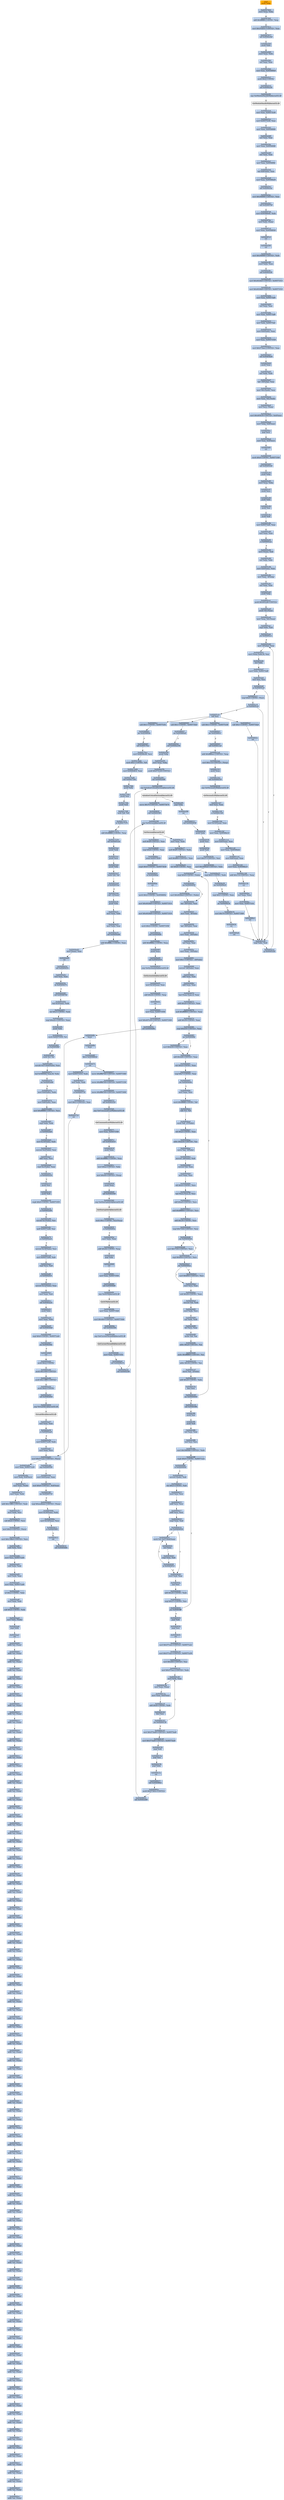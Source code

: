 digraph G {
node[shape=rectangle,style=filled,fillcolor=lightsteelblue,color=lightsteelblue]
bgcolor="transparent"
a0x0056760cpushl_ebp[label="start\npushl %ebp",color="lightgrey",fillcolor="orange"];
a0x0056760dmovl_esp_ebp[label="0x0056760d\nmovl %esp, %ebp"];
a0x0056760faddl_0xfffffff0UINT8_esp[label="0x0056760f\naddl $0xfffffff0<UINT8>, %esp"];
a0x00567612movl_0x55dd3cUINT32_eax[label="0x00567612\nmovl $0x55dd3c<UINT32>, %eax"];
a0x00567617call_0x0040a3b8[label="0x00567617\ncall 0x0040a3b8"];
a0x0040a3b8pushl_ebx[label="0x0040a3b8\npushl %ebx"];
a0x0040a3b9movl_eax_ebx[label="0x0040a3b9\nmovl %eax, %ebx"];
a0x0040a3bbxorl_eax_eax[label="0x0040a3bb\nxorl %eax, %eax"];
a0x0040a3bdmovl_eax_0x005689e8[label="0x0040a3bd\nmovl %eax, 0x005689e8"];
a0x0040a3c2pushl_0x0UINT8[label="0x0040a3c2\npushl $0x0<UINT8>"];
a0x0040a3c4call_0x0040a2f4[label="0x0040a3c4\ncall 0x0040a2f4"];
a0x0040a2f4jmp_GetModuleHandleW_kernel32_dll[label="0x0040a2f4\njmp GetModuleHandleW@kernel32.dll"];
GetModuleHandleW_kernel32_dll[label="GetModuleHandleW@kernel32.dll",color="lightgrey",fillcolor="lightgrey"];
a0x0040a3c9movl_eax_0x00573c40[label="0x0040a3c9\nmovl %eax, 0x00573c40"];
a0x0040a3cemovl_0x00573c40_eax[label="0x0040a3ce\nmovl 0x00573c40, %eax"];
a0x0040a3d3movl_eax_0x005689f4[label="0x0040a3d3\nmovl %eax, 0x005689f4"];
a0x0040a3d8xorl_eax_eax[label="0x0040a3d8\nxorl %eax, %eax"];
a0x0040a3damovl_eax_0x005689f8[label="0x0040a3da\nmovl %eax, 0x005689f8"];
a0x0040a3dfxorl_eax_eax[label="0x0040a3df\nxorl %eax, %eax"];
a0x0040a3e1movl_eax_0x005689fc[label="0x0040a3e1\nmovl %eax, 0x005689fc"];
a0x0040a3e6leal_0x8ebx__eax[label="0x0040a3e6\nleal 0x8(%ebx), %eax"];
a0x0040a3e9movl_eax_0x00568a04[label="0x0040a3e9\nmovl %eax, 0x00568a04"];
a0x0040a3eecall_0x0040a3ac[label="0x0040a3ee\ncall 0x0040a3ac"];
a0x0040a3acmovl_0x5689f0UINT32_eax[label="0x0040a3ac\nmovl $0x5689f0<UINT32>, %eax"];
a0x0040a3b1call_0x004097b8[label="0x0040a3b1\ncall 0x004097b8"];
a0x004097b8movl_0x00568040_edx[label="0x004097b8\nmovl 0x00568040, %edx"];
a0x004097bemovl_edx_eax_[label="0x004097be\nmovl %edx, (%eax)"];
a0x004097c0movl_eax_0x00568040[label="0x004097c0\nmovl %eax, 0x00568040"];
a0x004097c5ret[label="0x004097c5\nret"];
a0x0040a3b6ret[label="0x0040a3b6\nret"];
a0x0040a3f3movl_0x5689f0UINT32_edx[label="0x0040a3f3\nmovl $0x5689f0<UINT32>, %edx"];
a0x0040a3f8movl_ebx_eax[label="0x0040a3f8\nmovl %ebx, %eax"];
a0x0040a3facall_0x00405cf0[label="0x0040a3fa\ncall 0x00405cf0"];
a0x00405cf0movl_0x4024b0UINT32_0x00571014[label="0x00405cf0\nmovl $0x4024b0<UINT32>, 0x00571014"];
a0x00405cfamovl_0x4024b8UINT32_0x00571018[label="0x00405cfa\nmovl $0x4024b8<UINT32>, 0x00571018"];
a0x00405d04movl_eax_0x00573af4[label="0x00405d04\nmovl %eax, 0x00573af4"];
a0x00405d09xorl_eax_eax[label="0x00405d09\nxorl %eax, %eax"];
a0x00405d0bmovl_eax_0x00573af8[label="0x00405d0b\nmovl %eax, 0x00573af8"];
a0x00405d10movl_edx_0x00573afc[label="0x00405d10\nmovl %edx, 0x00573afc"];
a0x00405d16movl_0x4edx__eax[label="0x00405d16\nmovl 0x4(%edx), %eax"];
a0x00405d19movl_eax_0x00571038[label="0x00405d19\nmovl %eax, 0x00571038"];
a0x00405d1emovl_0x573aecUINT32_eax[label="0x00405d1e\nmovl $0x573aec<UINT32>, %eax"];
a0x00405d23call_0x00405bd4[label="0x00405d23\ncall 0x00405bd4"];
a0x00405bd4pushl_eax[label="0x00405bd4\npushl %eax"];
a0x00405bd5xorl_edx_edx[label="0x00405bd5\nxorl %edx, %edx"];
a0x00405bd7leal__16ebp__eax[label="0x00405bd7\nleal -16(%ebp), %eax"];
a0x00405bdamovl_fs_edx__ecx[label="0x00405bda\nmovl %fs:(%edx), %ecx"];
a0x00405bddmovl_eax_fs_edx_[label="0x00405bdd\nmovl %eax, %fs:(%edx)"];
a0x00405be0movl_ecx_eax_[label="0x00405be0\nmovl %ecx, (%eax)"];
a0x00405be2movl_0x405b34UINT32_0x4eax_[label="0x00405be2\nmovl $0x405b34<UINT32>, 0x4(%eax)"];
a0x00405be9movl_ebp_0x8eax_[label="0x00405be9\nmovl %ebp, 0x8(%eax)"];
a0x00405becpopl_ecx[label="0x00405bec\npopl %ecx"];
a0x00405bedmovl_eax_0x4ecx_[label="0x00405bed\nmovl %eax, 0x4(%ecx)"];
a0x00405bf0ret[label="0x00405bf0\nret"];
a0x00405d28movb_0x0UINT8_0x00571040[label="0x00405d28\nmovb $0x0<UINT8>, 0x00571040"];
a0x00405d2fcall_0x00405c84[label="0x00405d2f\ncall 0x00405c84"];
a0x00405c84pushl_ebp[label="0x00405c84\npushl %ebp"];
a0x00405c85movl_esp_ebp[label="0x00405c85\nmovl %esp, %ebp"];
a0x00405c87pushl_ecx[label="0x00405c87\npushl %ecx"];
a0x00405c88pushl_ebx[label="0x00405c88\npushl %ebx"];
a0x00405c89pushl_esi[label="0x00405c89\npushl %esi"];
a0x00405c8apushl_edi[label="0x00405c8a\npushl %edi"];
a0x00405c8bmovl_0x00573af4_eax[label="0x00405c8b\nmovl 0x00573af4, %eax"];
a0x00405c90testl_eax_eax[label="0x00405c90\ntestl %eax, %eax"];
a0x00405c92je_0x00405cea[label="0x00405c92\nje 0x00405cea"];
a0x00405c94movl_eax__edi[label="0x00405c94\nmovl (%eax), %edi"];
a0x00405c96xorl_ebx_ebx[label="0x00405c96\nxorl %ebx, %ebx"];
a0x00405c98movl_0x4eax__eax[label="0x00405c98\nmovl 0x4(%eax), %eax"];
a0x00405c9bmovl_eax__4ebp_[label="0x00405c9b\nmovl %eax, -4(%ebp)"];
a0x00405c9exorl_eax_eax[label="0x00405c9e\nxorl %eax, %eax"];
a0x00405ca0pushl_ebp[label="0x00405ca0\npushl %ebp"];
a0x00405ca1pushl_0x405cd6UINT32[label="0x00405ca1\npushl $0x405cd6<UINT32>"];
a0x00405ca6pushl_fs_eax_[label="0x00405ca6\npushl %fs:(%eax)"];
a0x00405ca9movl_esp_fs_eax_[label="0x00405ca9\nmovl %esp, %fs:(%eax)"];
a0x00405caccmpl_ebx_edi[label="0x00405cac\ncmpl %ebx, %edi"];
a0x00405caejle_0x00405ccc[label="0x00405cae\njle 0x00405ccc"];
a0x00405cb0movl__4ebp__eax[label="0x00405cb0\nmovl -4(%ebp), %eax"];
a0x00405cb3movl_eaxebx8__esi[label="0x00405cb3\nmovl (%eax,%ebx,8), %esi"];
a0x00405cb6incl_ebx[label="0x00405cb6\nincl %ebx"];
a0x00405cb7movl_ebx_0x00573af8[label="0x00405cb7\nmovl %ebx, 0x00573af8"];
a0x00405cbdtestl_esi_esi[label="0x00405cbd\ntestl %esi, %esi"];
a0x00405cbfje_0x00405cc8[label="0x00405cbf\nje 0x00405cc8"];
a0x00405cc8cmpl_ebx_edi[label="0x00405cc8\ncmpl %ebx, %edi"];
a0x00405ccajg_0x00405cb0[label="0x00405cca\njg 0x00405cb0"];
a0x00405cc1cmpl_0x0UINT8_esi_[label="0x00405cc1\ncmpl $0x0<UINT8>, (%esi)"];
a0x00405cc4je_0x00405cc8[label="0x00405cc4\nje 0x00405cc8"];
a0x00405cc6call_esi[label="0x00405cc6\ncall %esi"];
a0x00566000subl_0x1UINT8_0x005718e0[label="0x00566000\nsubl $0x1<UINT8>, 0x005718e0"];
a0x00566007jae_0x005660a9[label="0x00566007\njae 0x005660a9"];
a0x0056600dcall_0x0040a258[label="0x0056600d\ncall 0x0040a258"];
a0x0040a258pushl_ebp[label="0x0040a258\npushl %ebp"];
a0x0040a259movl_esp_ebp[label="0x0040a259\nmovl %esp, %ebp"];
a0x0040a25bpushl_0x573c24UINT32[label="0x0040a25b\npushl $0x573c24<UINT32>"];
a0x0040a260call_0x00402488[label="0x0040a260\ncall 0x00402488"];
a0x00402488jmp_InitializeCriticalSection_kernel32_dll[label="0x00402488\njmp InitializeCriticalSection@kernel32.dll"];
InitializeCriticalSection_kernel32_dll[label="InitializeCriticalSection@kernel32.dll",color="lightgrey",fillcolor="lightgrey"];
a0x0040a265popl_ebp[label="0x0040a265\npopl %ebp"];
a0x0040a266ret[label="0x0040a266\nret"];
a0x00566012call_0x00404038[label="0x00566012\ncall 0x00404038"];
a0x00404038pushl_ebx[label="0x00404038\npushl %ebx"];
a0x00404039pushl_esi[label="0x00404039\npushl %esi"];
a0x0040403apushl_edi[label="0x0040403a\npushl %edi"];
a0x0040403bmovl_0x37UINT32_esi[label="0x0040403b\nmovl $0x37<UINT32>, %esi"];
a0x00404040movl_0x5680a0UINT32_ebx[label="0x00404040\nmovl $0x5680a0<UINT32>, %ebx"];
a0x00404045cmpl_0x0UINT8_ebx_[label="0x00404045\ncmpl $0x0<UINT8>, (%ebx)"];
a0x00404048jne_0x00404050[label="0x00404048\njne 0x00404050"];
a0x00404050leal__28ebx__eax[label="0x00404050\nleal -28(%ebx), %eax"];
a0x00404053movl_eax__8ebx_[label="0x00404053\nmovl %eax, -8(%ebx)"];
a0x00404056leal__28ebx__eax[label="0x00404056\nleal -28(%ebx), %eax"];
a0x00404059movl_eax__24ebx_[label="0x00404059\nmovl %eax, -24(%ebx)"];
a0x0040405cxorl_eax_eax[label="0x0040405c\nxorl %eax, %eax"];
a0x0040405emovl_eax__16ebx_[label="0x0040405e\nmovl %eax, -16(%ebx)"];
a0x00404061movl_0x1UINT32__20ebx_[label="0x00404061\nmovl $0x1<UINT32>, -20(%ebx)"];
a0x00404068movzwl__26ebx__eax[label="0x00404068\nmovzwl -26(%ebx), %eax"];
a0x0040406caddl_eax_eax[label="0x0040406c\naddl %eax, %eax"];
a0x0040406eaddl_eax_eax[label="0x0040406e\naddl %eax, %eax"];
a0x00404070leal_eaxeax2__eax[label="0x00404070\nleal (%eax,%eax,2), %eax"];
a0x00404073addl_0xefUINT32_eax[label="0x00404073\naddl $0xef<UINT32>, %eax"];
a0x00404078andl_0xffffff00UINT32_eax[label="0x00404078\nandl $0xffffff00<UINT32>, %eax"];
a0x0040407daddl_0x30UINT8_eax[label="0x0040407d\naddl $0x30<UINT8>, %eax"];
a0x00404080cmpl_0xb30UINT32_eax[label="0x00404080\ncmpl $0xb30<UINT32>, %eax"];
a0x00404085jae_0x0040408c[label="0x00404085\njae 0x0040408c"];
a0x00404087movl_0xb30UINT32_eax[label="0x00404087\nmovl $0xb30<UINT32>, %eax"];
a0x0040408caddl_0x4d0UINT32_eax[label="0x0040408c\naddl $0x4d0<UINT32>, %eax"];
a0x00404091shrl_0xdUINT8_eax[label="0x00404091\nshrl $0xd<UINT8>, %eax"];
a0x00404094cmpl_0x7UINT8_eax[label="0x00404094\ncmpl $0x7<UINT8>, %eax"];
a0x00404097jbe_0x0040409e[label="0x00404097\njbe 0x0040409e"];
a0x0040409emovl_eax_ecx[label="0x0040409e\nmovl %eax, %ecx"];
a0x004040a0movb_0xffffffffUINT8_dl[label="0x004040a0\nmovb $0xffffffff<UINT8>, %dl"];
a0x004040a2shlb_cl_dl[label="0x004040a2\nshlb %cl, %dl"];
a0x004040a4movb_dl__27ebx_[label="0x004040a4\nmovb %dl, -27(%ebx)"];
a0x004040a7shll_0xdUINT8_eax[label="0x004040a7\nshll $0xd<UINT8>, %eax"];
a0x004040aaaddw_0xb30UINT16_ax[label="0x004040aa\naddw $0xb30<UINT16>, %ax"];
a0x004040aemovw_ax__4ebx_[label="0x004040ae\nmovw %ax, -4(%ebx)"];
a0x004040b2movzwl__26ebx__edi[label="0x004040b2\nmovzwl -26(%ebx), %edi"];
a0x004040b6movzwl_di_eax[label="0x004040b6\nmovzwl %di, %eax"];
a0x004040b9movl_eax_ecx[label="0x004040b9\nmovl %eax, %ecx"];
a0x004040bbshll_0x4UINT8_ecx[label="0x004040bb\nshll $0x4<UINT8>, %ecx"];
a0x004040beleal_ecxecx2__ecx[label="0x004040be\nleal (%ecx,%ecx,2), %ecx"];
a0x004040c1addl_0xefUINT32_ecx[label="0x004040c1\naddl $0xef<UINT32>, %ecx"];
a0x004040c7andl_0xffffff00UINT32_ecx[label="0x004040c7\nandl $0xffffff00<UINT32>, %ecx"];
a0x004040cdaddl_0x30UINT8_ecx[label="0x004040cd\naddl $0x30<UINT8>, %ecx"];
a0x004040d0cmpl_0x7330UINT32_ecx[label="0x004040d0\ncmpl $0x7330<UINT32>, %ecx"];
a0x004040d6jae_0x004040dd[label="0x004040d6\njae 0x004040dd"];
a0x004040d8movl_0x7330UINT32_ecx[label="0x004040d8\nmovl $0x7330<UINT32>, %ecx"];
a0x004040ddcmpl_0xff30UINT32_ecx[label="0x004040dd\ncmpl $0xff30<UINT32>, %ecx"];
a0x004040e3jbe_0x004040ea[label="0x004040e3\njbe 0x004040ea"];
a0x004040eamovl_ecx_eax[label="0x004040ea\nmovl %ecx, %eax"];
a0x004040ecsubl_0x20UINT8_eax[label="0x004040ec\nsubl $0x20<UINT8>, %eax"];
a0x004040efmovzwl_di_edx[label="0x004040ef\nmovzwl %di, %edx"];
a0x004040f2movl_edx_ecx[label="0x004040f2\nmovl %edx, %ecx"];
a0x004040f4xorl_edx_edx[label="0x004040f4\nxorl %edx, %edx"];
a0x004040f6divl_ecx_eax[label="0x004040f6\ndivl %ecx, %eax"];
a0x004040f8imulw_di_ax[label="0x004040f8\nimulw %di, %ax"];
a0x004040fbaddw_0xefUINT16_ax[label="0x004040fb\naddw $0xef<UINT16>, %ax"];
a0x004040ffandw_0xffffff00UINT16_ax[label="0x004040ff\nandw $0xffffff00<UINT16>, %ax"];
a0x00404103addw_0x30UINT8_ax[label="0x00404103\naddw $0x30<UINT8>, %ax"];
a0x00404107movw_ax__2ebx_[label="0x00404107\nmovw %ax, -2(%ebx)"];
a0x0040410baddl_0x20UINT8_ebx[label="0x0040410b\naddl $0x20<UINT8>, %ebx"];
a0x0040410edecl_esi[label="0x0040410e\ndecl %esi"];
a0x0040410fjne_0x00404045[label="0x0040410f\njne 0x00404045"];
a0x0040404amovl_0x4028e4UINT32_ebx_[label="0x0040404a\nmovl $0x4028e4<UINT32>, (%ebx)"];
a0x004040e5movl_0xff30UINT32_ecx[label="0x004040e5\nmovl $0xff30<UINT32>, %ecx"];
a0x00404115call_0x00403ff4[label="0x00404115\ncall 0x00403ff4"];
a0x00403ff4pushl_esi[label="0x00403ff4\npushl %esi"];
a0x00403ff5pushl_edi[label="0x00403ff5\npushl %edi"];
a0x00403ff6xorl_eax_eax[label="0x00403ff6\nxorl %eax, %eax"];
a0x00403ff8xorl_esi_esi[label="0x00403ff8\nxorl %esi, %esi"];
a0x00403ffamovl_0x568086UINT32_edx[label="0x00403ffa\nmovl $0x568086<UINT32>, %edx"];
a0x00403fffcmpb_0x0UINT8_0x00571a2a[label="0x00403fff\ncmpb $0x0<UINT8>, 0x00571a2a"];
a0x00404006je_0x0040400d[label="0x00404006\nje 0x0040400d"];
a0x0040400dmovzwl_edx__edi[label="0x0040400d\nmovzwl (%edx), %edi"];
a0x00404010shrl_0x3UINT8_edi[label="0x00404010\nshrl $0x3<UINT8>, %edi"];
a0x00404013movl_esi_ecx[label="0x00404013\nmovl %esi, %ecx"];
a0x00404015addl_ecx_ecx[label="0x00404015\naddl %ecx, %ecx"];
a0x00404017addl_ecx_ecx[label="0x00404017\naddl %ecx, %ecx"];
a0x00404019cmpl_eax_edi[label="0x00404019\ncmpl %eax, %edi"];
a0x0040401bjbe_0x00404028[label="0x0040401b\njbe 0x00404028"];
a0x0040401dmovb_cl_0x5718e4eax_[label="0x0040401d\nmovb %cl, 0x5718e4(%eax)"];
a0x00404023incl_eax[label="0x00404023\nincl %eax"];
a0x00404024cmpl_eax_edi[label="0x00404024\ncmpl %eax, %edi"];
a0x00404026ja_0x0040401d[label="0x00404026\nja 0x0040401d"];
a0x00404028movl_edi_eax[label="0x00404028\nmovl %edi, %eax"];
a0x0040402aincl_esi[label="0x0040402a\nincl %esi"];
a0x0040402baddl_0x20UINT8_edx[label="0x0040402b\naddl $0x20<UINT8>, %edx"];
a0x0040402ecmpl_0x37UINT8_esi[label="0x0040402e\ncmpl $0x37<UINT8>, %esi"];
a0x00404031jne_0x00403fff[label="0x00404031\njne 0x00403fff"];
a0x00404033popl_edi[label="0x00404033\npopl %edi"];
a0x00404034popl_esi[label="0x00404034\npopl %esi"];
a0x00404035ret[label="0x00404035\nret"];
a0x0040411amovl_0x571a2cUINT32_0x00571a2c[label="0x0040411a\nmovl $0x571a2c<UINT32>, 0x00571a2c"];
a0x00404124movl_0x571a2cUINT32_0x00571a30[label="0x00404124\nmovl $0x571a2c<UINT32>, 0x00571a30"];
a0x0040412emovl_0x400UINT32_esi[label="0x0040412e\nmovl $0x400<UINT32>, %esi"];
a0x00404133movl_0x571accUINT32_edx[label="0x00404133\nmovl $0x571acc<UINT32>, %edx"];
a0x00404138movl_edx_eax[label="0x00404138\nmovl %edx, %eax"];
a0x0040413amovl_eax_eax_[label="0x0040413a\nmovl %eax, (%eax)"];
a0x0040413cmovl_eax_0x4eax_[label="0x0040413c\nmovl %eax, 0x4(%eax)"];
a0x0040413faddl_0x8UINT8_edx[label="0x0040413f\naddl $0x8<UINT8>, %edx"];
a0x00404142decl_esi[label="0x00404142\ndecl %esi"];
a0x00404143jne_0x00404138[label="0x00404143\njne 0x00404138"];
a0x00404145movl_0x573ad0UINT32_0x00573ad0[label="0x00404145\nmovl $0x573ad0<UINT32>, 0x00573ad0"];
a0x0040414fmovl_0x573ad0UINT32_0x00573ad4[label="0x0040414f\nmovl $0x573ad0<UINT32>, 0x00573ad4"];
a0x00404159popl_edi[label="0x00404159\npopl %edi"];
a0x0040415apopl_esi[label="0x0040415a\npopl %esi"];
a0x0040415bpopl_ebx[label="0x0040415b\npopl %ebx"];
a0x0040415cret[label="0x0040415c\nret"];
a0x00566017call_0x0040882c[label="0x00566017\ncall 0x0040882c"];
a0x0040882cpushl_0x573b5cUINT32[label="0x0040882c\npushl $0x573b5c<UINT32>"];
a0x00408831call_0x00402488[label="0x00408831\ncall 0x00402488"];
a0x00408836movw_0x7fUINT16_0x00573b74[label="0x00408836\nmovw $0x7f<UINT16>, 0x00573b74"];
a0x0040883fcall_0x004025f8[label="0x0040883f\ncall 0x004025f8"];
a0x004025f8jmp_GetVersion_kernel32_dll[label="0x004025f8\njmp GetVersion@kernel32.dll"];
GetVersion_kernel32_dll[label="GetVersion@kernel32.dll",color="lightgrey",fillcolor="lightgrey"];
a0x00408844andl_0xffUINT32_eax[label="0x00408844\nandl $0xff<UINT32>, %eax"];
a0x00408849cmpl_0x6UINT8_eax[label="0x00408849\ncmpl $0x6<UINT8>, %eax"];
a0x0040884csetae_0x00573b58[label="0x0040884c\nsetae 0x00573b58"];
a0x00408853cmpb_0x0UINT8_0x00573b58[label="0x00408853\ncmpb $0x0<UINT8>, 0x00573b58"];
a0x0040885aje_0x004088aa[label="0x0040885a\nje 0x004088aa"];
a0x004088aaret[label="0x004088aa\nret"];
a0x0056601cmovb_0x2UINT8_0x0056800c[label="0x0056601c\nmovb $0x2<UINT8>, 0x0056800c"];
a0x00566023movl_0x4024b0UINT32_0x00571014[label="0x00566023\nmovl $0x4024b0<UINT32>, 0x00571014"];
a0x0056602dmovl_0x4024b8UINT32_0x00571018[label="0x0056602d\nmovl $0x4024b8<UINT32>, 0x00571018"];
a0x00566037movb_0x2UINT8_0x00571056[label="0x00566037\nmovb $0x2<UINT8>, 0x00571056"];
a0x0056603ecall_0x00409dfc[label="0x0056603e\ncall 0x00409dfc"];
a0x00409dfcaddl_0xffffffdcUINT8_esp[label="0x00409dfc\naddl $0xffffffdc<UINT8>, %esp"];
a0x00409dffpushl_esp[label="0x00409dff\npushl %esp"];
a0x00409e00call_0x00402610[label="0x00409e00\ncall 0x00402610"];
a0x00402610jmp_GetSystemInfo_kernel32_dll[label="0x00402610\njmp GetSystemInfo@kernel32.dll"];
GetSystemInfo_kernel32_dll[label="GetSystemInfo@kernel32.dll",color="lightgrey",fillcolor="lightgrey"];
a0x00409e05movl_0x14esp__eax[label="0x00409e05\nmovl 0x14(%esp), %eax"];
a0x00409e09addl_0x24UINT8_esp[label="0x00409e09\naddl $0x24<UINT8>, %esp"];
a0x00409e0cret[label="0x00409e0c\nret"];
a0x00566043movl_eax_0x00571058[label="0x00566043\nmovl %eax, 0x00571058"];
a0x00566048movl_0x407e30UINT32_0x00571000[label="0x00566048\nmovl $0x407e30<UINT32>, 0x00571000"];
a0x00566052call_0x00404d6c[label="0x00566052\ncall 0x00404d6c"];
a0x00404d6cfninit_[label="0x00404d6c\nfninit "];
a0x00404d6efwait_[label="0x00404d6e\nfwait "];
a0x00404d6ffldcw_0x00568024[label="0x00404d6f\nfldcw 0x00568024"];
a0x00404d75ret[label="0x00404d75\nret"];
a0x00566057movw_0xffffd7b0UINT16_0x00571060[label="0x00566057\nmovw $0xffffd7b0<UINT16>, 0x00571060"];
a0x00566060movw_0xffffd7b0UINT16_0x00571330[label="0x00566060\nmovw $0xffffd7b0<UINT16>, 0x00571330"];
a0x00566069movw_0xffffd7b0UINT16_0x00571600[label="0x00566069\nmovw $0xffffd7b0<UINT16>, 0x00571600"];
a0x00566072call_0x00402520[label="0x00566072\ncall 0x00402520"];
a0x00402520jmp_GetCommandLineW_kernel32_dll[label="0x00402520\njmp GetCommandLineW@kernel32.dll"];
GetCommandLineW_kernel32_dll[label="GetCommandLineW@kernel32.dll",color="lightgrey",fillcolor="lightgrey"];
a0x00566077movl_eax_0x00571048[label="0x00566077\nmovl %eax, 0x00571048"];
a0x0056607ccall_0x00402618[label="0x0056607c\ncall 0x00402618"];
a0x00402618pushl_ebx[label="0x00402618\npushl %ebx"];
a0x00402619addl_0xffffffbcUINT8_esp[label="0x00402619\naddl $0xffffffbc<UINT8>, %esp"];
a0x0040261cmovl_0xaUINT32_ebx[label="0x0040261c\nmovl $0xa<UINT32>, %ebx"];
a0x00402621movl_0x44UINT32_esp_[label="0x00402621\nmovl $0x44<UINT32>, (%esp)"];
a0x00402628pushl_esp[label="0x00402628\npushl %esp"];
a0x00402629call_0x00402560[label="0x00402629\ncall 0x00402560"];
a0x00402560jmp_GetStartupInfoA_kernel32_dll[label="0x00402560\njmp GetStartupInfoA@kernel32.dll"];
GetStartupInfoA_kernel32_dll[label="GetStartupInfoA@kernel32.dll",color="lightgrey",fillcolor="lightgrey"];
a0x0040262etestb_0x1UINT8_0x2cesp_[label="0x0040262e\ntestb $0x1<UINT8>, 0x2c(%esp)"];
a0x00402633je_0x0040263a[label="0x00402633\nje 0x0040263a"];
a0x0040263amovl_ebx_eax[label="0x0040263a\nmovl %ebx, %eax"];
a0x0040263caddl_0x44UINT8_esp[label="0x0040263c\naddl $0x44<UINT8>, %esp"];
a0x0040263fpopl_ebx[label="0x0040263f\npopl %ebx"];
a0x00402640ret[label="0x00402640\nret"];
a0x00566081movl_eax_0x00571044[label="0x00566081\nmovl %eax, 0x00571044"];
a0x00566086call_0x00409df4[label="0x00566086\ncall 0x00409df4"];
a0x00409df4jmp_GetACP_kernel32_dll[label="0x00409df4\njmp GetACP@kernel32.dll"];
GetACP_kernel32_dll[label="GetACP@kernel32.dll",color="lightgrey",fillcolor="lightgrey"];
a0x0056608bmovl_eax_0x005718d0[label="0x0056608b\nmovl %eax, 0x005718d0"];
a0x00566090movl_0x4b0UINT32_0x005718d4[label="0x00566090\nmovl $0x4b0<UINT32>, 0x005718d4"];
a0x0056609acall_0x004025f0[label="0x0056609a\ncall 0x004025f0"];
a0x004025f0jmp_GetCurrentThreadId_kernel32_dll[label="0x004025f0\njmp GetCurrentThreadId@kernel32.dll"];
GetCurrentThreadId_kernel32_dll[label="GetCurrentThreadId@kernel32.dll",color="lightgrey",fillcolor="lightgrey"];
a0x0056609fmovl_eax_0x0057103c[label="0x0056609f\nmovl %eax, 0x0057103c"];
a0x005660a4call_0x00409e10[label="0x005660a4\ncall 0x00409e10"];
a0x00409e10call_0x004025f8[label="0x00409e10\ncall 0x004025f8"];
a0x00409e15movl_eax_edx[label="0x00409e15\nmovl %eax, %edx"];
a0x00409e17andl_0xffUINT32_edx[label="0x00409e17\nandl $0xff<UINT32>, %edx"];
a0x00409e1dandl_0xff00UINT32_eax[label="0x00409e1d\nandl $0xff00<UINT32>, %eax"];
a0x00409e22shrl_0x8UINT8_eax[label="0x00409e22\nshrl $0x8<UINT8>, %eax"];
a0x00409e25cmpl_0x5UINT8_edx[label="0x00409e25\ncmpl $0x5<UINT8>, %edx"];
a0x00409e28jne_0x00409e2f[label="0x00409e28\njne 0x00409e2f"];
a0x00409e2acmpl_0x1UINT8_eax[label="0x00409e2a\ncmpl $0x1<UINT8>, %eax"];
a0x00409e2djae_0x00409e34[label="0x00409e2d\njae 0x00409e34"];
a0x00409e34movl_0x7fUINT32_0x005718d8[label="0x00409e34\nmovl $0x7f<UINT32>, 0x005718d8"];
a0x00409e3eret[label="0x00409e3e\nret"];
a0x005660a9ret[label="0x005660a9\nret"];
a0x005660acsubl_0x1UINT8_0x00573c48[label="0x005660ac\nsubl $0x1<UINT8>, 0x00573c48"];
a0x005660b3jae_0x005660c1[label="0x005660b3\njae 0x005660c1"];
a0x005660b5call_0x0040c1a4[label="0x005660b5\ncall 0x0040c1a4"];
a0x0040c1a4addl_0xfffffeecUINT32_esp[label="0x0040c1a4\naddl $0xfffffeec<UINT32>, %esp"];
a0x0040c1aamovl_0x114UINT32_esp_[label="0x0040c1aa\nmovl $0x114<UINT32>, (%esp)"];
a0x0040c1b1pushl_esp[label="0x0040c1b1\npushl %esp"];
a0x0040c1b2call_0x0040b534[label="0x0040c1b2\ncall 0x0040b534"];
a0x0040b534jmp_GetVersionExW_kernel32_dll[label="0x0040b534\njmp GetVersionExW@kernel32.dll"];
GetVersionExW_kernel32_dll[label="GetVersionExW@kernel32.dll",color="lightgrey",fillcolor="lightgrey"];
a0x0040c1b7testl_eax_eax[label="0x0040c1b7\ntestl %eax, %eax"];
a0x0040c1b9je_0x0040c1d6[label="0x0040c1b9\nje 0x0040c1d6"];
a0x0040c1bbmovl_0x10esp__eax[label="0x0040c1bb\nmovl 0x10(%esp), %eax"];
a0x0040c1bfmovl_eax_0x00568a14[label="0x0040c1bf\nmovl %eax, 0x00568a14"];
a0x0040c1c4movl_0x4esp__eax[label="0x0040c1c4\nmovl 0x4(%esp), %eax"];
a0x0040c1c8movl_eax_0x00568a0c[label="0x0040c1c8\nmovl %eax, 0x00568a0c"];
a0x0040c1cdmovl_0x8esp__eax[label="0x0040c1cd\nmovl 0x8(%esp), %eax"];
a0x0040c1d1movl_eax_0x00568a10[label="0x0040c1d1\nmovl %eax, 0x00568a10"];
a0x0040c1d6addl_0x114UINT32_esp[label="0x0040c1d6\naddl $0x114<UINT32>, %esp"];
a0x0040c1dcret[label="0x0040c1dc\nret"];
a0x005660baxorl_eax_eax[label="0x005660ba\nxorl %eax, %eax"];
a0x005660bcmovl_eax_0x00573c4c[label="0x005660bc\nmovl %eax, 0x00573c4c"];
a0x005660c1ret[label="0x005660c1\nret"];
a0x005660c4subl_0x1UINT8_0x00573da8[label="0x005660c4\nsubl $0x1<UINT8>, 0x00573da8"];
a0x005660cbret[label="0x005660cb\nret"];
a0x005660ccsubl_0x1UINT8_0x00573c6c[label="0x005660cc\nsubl $0x1<UINT8>, 0x00573c6c"];
a0x005660d3jae_0x005660da[label="0x005660d3\njae 0x005660da"];
a0x005660d5call_0x00417bcc[label="0x005660d5\ncall 0x00417bcc"];
a0x00417bccmovl_0x0056fcd4_ecx[label="0x00417bcc\nmovl 0x0056fcd4, %ecx"];
a0x00417bd2movb_0x1UINT8_dl[label="0x00417bd2\nmovb $0x1<UINT8>, %dl"];
a0x00417bd4movl_0x0040dfc4_eax[label="0x00417bd4\nmovl 0x0040dfc4, %eax"];
a0x00417bd9call_0x0041726c[label="0x00417bd9\ncall 0x0041726c"];
a0x0041726cpushl_ebx[label="0x0041726c\npushl %ebx"];
a0x0041726dpushl_esi[label="0x0041726d\npushl %esi"];
a0x0041726epushl_edi[label="0x0041726e\npushl %edi"];
a0x0041726ftestb_dl_dl[label="0x0041726f\ntestb %dl, %dl"];
a0x00417271je_0x0041727b[label="0x00417271\nje 0x0041727b"];
a0x00417273addl_0xfffffff0UINT8_esp[label="0x00417273\naddl $0xfffffff0<UINT8>, %esp"];
a0x00417276call_0x004053e4[label="0x00417276\ncall 0x004053e4"];
a0x004053e4pushl_edx[label="0x004053e4\npushl %edx"];
a0x004053e5pushl_ecx[label="0x004053e5\npushl %ecx"];
a0x004053e6pushl_ebx[label="0x004053e6\npushl %ebx"];
a0x004053e7testb_dl_dl[label="0x004053e7\ntestb %dl, %dl"];
a0x004053e9jl_0x004053ee[label="0x004053e9\njl 0x004053ee"];
a0x004053ebcall__12eax_[label="0x004053eb\ncall -12(%eax)"];
a0x00404e50pushl_ebx[label="0x00404e50\npushl %ebx"];
a0x00404e51movl_eax_ebx[label="0x00404e51\nmovl %eax, %ebx"];
a0x00404e53movl_ebx_eax[label="0x00404e53\nmovl %ebx, %eax"];
a0x00404e55call_0x00404e80[label="0x00404e55\ncall 0x00404e80"];
a0x00404e80addl_0xffffffccUINT8_eax[label="0x00404e80\naddl $0xffffffcc<UINT8>, %eax"];
a0x00404e83movl_eax__eax[label="0x00404e83\nmovl (%eax), %eax"];
a0x00404e85ret[label="0x00404e85\nret"];
a0x00404e5acall_0x0040425c[label="0x00404e5a\ncall 0x0040425c"];
a0x0040425ctestl_eax_eax[label="0x0040425c\ntestl %eax, %eax"];
a0x0040425ejle_0x00404273[label="0x0040425e\njle 0x00404273"];
a0x00404260call_0x00568764[label="0x00404260\ncall 0x00568764"];
a0x00402d50leal_0x3eax__edx[label="0x00402d50\nleal 0x3(%eax), %edx"];
a0x00402d53shrl_0x3UINT8_edx[label="0x00402d53\nshrl $0x3<UINT8>, %edx"];
a0x00402d56cmpl_0xa2cUINT32_eax[label="0x00402d56\ncmpl $0xa2c<UINT32>, %eax"];
a0x00402d5bpushl_ebx[label="0x00402d5b\npushl %ebx"];
a0x00402d5cmovb_0x00571055_cl[label="0x00402d5c\nmovb 0x00571055, %cl"];
a0x00402d62ja_0x00402fb0[label="0x00402d62\nja 0x00402fb0"];
a0x00402d68testb_cl_cl[label="0x00402d68\ntestb %cl, %cl"];
a0x00402d6amovzbl_0x5718e4edx__eax[label="0x00402d6a\nmovzbl 0x5718e4(%edx), %eax"];
a0x00402d71leal_0x568084eax8__ebx[label="0x00402d71\nleal 0x568084(,%eax,8), %ebx"];
a0x00402d78jne_0x00402dd0[label="0x00402d78\njne 0x00402dd0"];
a0x00402d7amovl_0x4ebx__edx[label="0x00402d7a\nmovl 0x4(%ebx), %edx"];
a0x00402d7dmovl_0x8edx__eax[label="0x00402d7d\nmovl 0x8(%edx), %eax"];
a0x00402d80movl_0xfffffff8UINT32_ecx[label="0x00402d80\nmovl $0xfffffff8<UINT32>, %ecx"];
a0x00402d85cmpl_ebx_edx[label="0x00402d85\ncmpl %ebx, %edx"];
a0x00402d87je_0x00402da0[label="0x00402d87\nje 0x00402da0"];
a0x00402da0movl_0x10ebx__edx[label="0x00402da0\nmovl 0x10(%ebx), %edx"];
a0x00402da3movzwl_0x2ebx__ecx[label="0x00402da3\nmovzwl 0x2(%ebx), %ecx"];
a0x00402da7addl_eax_ecx[label="0x00402da7\naddl %eax, %ecx"];
a0x00402da9cmpl_0xcebx__eax[label="0x00402da9\ncmpl 0xc(%ebx), %eax"];
a0x00402dacja_0x00402e24[label="0x00402dac\nja 0x00402e24"];
a0x00402e24pushl_esi[label="0x00402e24\npushl %esi"];
a0x00402e25pushl_edi[label="0x00402e25\npushl %edi"];
a0x00402e26cmpb_0x0UINT8_0x00571055[label="0x00402e26\ncmpb $0x0<UINT8>, 0x00571055"];
a0x00402e2dje_0x00402e68[label="0x00402e2d\nje 0x00402e68"];
a0x00402e68movsbl_0x1ebx__esi[label="0x00402e68\nmovsbl 0x1(%ebx), %esi"];
a0x00402e6candl_0x00571a48_esi[label="0x00402e6c\nandl 0x00571a48, %esi"];
a0x00402e72je_0x00402ee4[label="0x00402e72\nje 0x00402ee4"];
a0x00402ee4movzwl_0x18ebx__ecx[label="0x00402ee4\nmovzwl 0x18(%ebx), %ecx"];
a0x00402ee8movl_0x00571a44_edi[label="0x00402ee8\nmovl 0x00571a44, %edi"];
a0x00402eeecmpl_ecx_edi[label="0x00402eee\ncmpl %ecx, %edi"];
a0x00402ef0jb_0x00402f18[label="0x00402ef0\njb 0x00402f18"];
a0x00402f18movzwl_0x1aebx__eax[label="0x00402f18\nmovzwl 0x1a(%ebx), %eax"];
a0x00402f1cmovl_eax_edi[label="0x00402f1c\nmovl %eax, %edi"];
a0x00402f1ecall_0x00402a3c[label="0x00402f1e\ncall 0x00402a3c"];
a0x00402a3cpushl_ebx[label="0x00402a3c\npushl %ebx"];
a0x00402a3dmovl_eax_ebx[label="0x00402a3d\nmovl %eax, %ebx"];
a0x00402a3fcall_0x004029d0[label="0x00402a3f\ncall 0x004029d0"];
a0x004029d0cmpl_0x0UINT8_0x00571a44[label="0x004029d0\ncmpl $0x0<UINT8>, 0x00571a44"];
a0x004029d7jne_0x004029dc[label="0x004029d7\njne 0x004029dc"];
a0x004029d9ret[label="0x004029d9\nret"];
a0x00402a44pushl_0x4UINT8[label="0x00402a44\npushl $0x4<UINT8>"];
a0x00402a46pushl_0x1000UINT32[label="0x00402a46\npushl $0x1000<UINT32>"];
a0x00402a4bpushl_0x13fff0UINT32[label="0x00402a4b\npushl $0x13fff0<UINT32>"];
a0x00402a50pushl_0x0UINT8[label="0x00402a50\npushl $0x0<UINT8>"];
a0x00402a52call_0x00402644[label="0x00402a52\ncall 0x00402644"];
a0x00402644jmp_VirtualAlloc_kernel32_dll[label="0x00402644\njmp VirtualAlloc@kernel32.dll"];
VirtualAlloc_kernel32_dll[label="VirtualAlloc@kernel32.dll",color="lightgrey",fillcolor="lightgrey"];
a0x00402a57testl_eax_eax[label="0x00402a57\ntestl %eax, %eax"];
a0x00402a59je_0x00402aa8[label="0x00402a59\nje 0x00402aa8"];
a0x00402a5bmovl_0x00571a30_edx[label="0x00402a5b\nmovl 0x00571a30, %edx"];
a0x00402a61movl_eax_ecx[label="0x00402a61\nmovl %eax, %ecx"];
a0x00402a63movl_0x571a2cUINT32_ecx_[label="0x00402a63\nmovl $0x571a2c<UINT32>, (%ecx)"];
a0x00405cd6jmp_0x004055f4[label="0x00405cd6\njmp 0x004055f4"];
a0x004055f4movl_0x4esp__eax[label="0x004055f4\nmovl 0x4(%esp), %eax"];
a0x004055f8testl_0x6UINT32_0x4eax_[label="0x004055f8\ntestl $0x6<UINT32>, 0x4(%eax)"];
a0x004055ffjne_0x00405718[label="0x004055ff\njne 0x00405718"];
a0x00405605cmpl_0xeedfadeUINT32_eax_[label="0x00405605\ncmpl $0xeedfade<UINT32>, (%eax)"];
a0x0040560bmovl_0x18eax__edx[label="0x0040560b\nmovl 0x18(%eax), %edx"];
a0x0040560emovl_0x14eax__ecx[label="0x0040560e\nmovl 0x14(%eax), %ecx"];
a0x00405611je_0x00405681[label="0x00405611\nje 0x00405681"];
a0x00405613cld_[label="0x00405613\ncld "];
a0x00405614call_0x00404d6c[label="0x00405614\ncall 0x00404d6c"];
a0x00405619movl_0x00571010_edx[label="0x00405619\nmovl 0x00571010, %edx"];
a0x0040561ftestl_edx_edx[label="0x0040561f\ntestl %edx, %edx"];
a0x00405621je_0x00405718[label="0x00405621\nje 0x00405718"];
a0x00405718movl_0x1UINT32_eax[label="0x00405718\nmovl $0x1<UINT32>, %eax"];
a0x0040571dret[label="0x0040571d\nret"];
a0x00402a69movl_eax_0x00571a30[label="0x00402a69\nmovl %eax, 0x00571a30"];
a0x00402a6emovl_edx_0x4ecx_[label="0x00402a6e\nmovl %edx, 0x4(%ecx)"];
a0x00402a71movl_eax_edx_[label="0x00402a71\nmovl %eax, (%edx)"];
a0x00402a73movl_eax_edx[label="0x00402a73\nmovl %eax, %edx"];
a0x00402a75addl_0x13fff0UINT32_edx[label="0x00402a75\naddl $0x13fff0<UINT32>, %edx"];
a0x00402a7bmovl_edx_ecx[label="0x00402a7b\nmovl %edx, %ecx"];
a0x00402a7dsubl_0x4UINT8_ecx[label="0x00402a7d\nsubl $0x4<UINT8>, %ecx"];
a0x00402a80movl_0x2UINT32_ecx_[label="0x00402a80\nmovl $0x2<UINT32>, (%ecx)"];
a0x00402a86movl_0x13ffe0UINT32_ecx[label="0x00402a86\nmovl $0x13ffe0<UINT32>, %ecx"];
a0x00402a8bsubl_ebx_ecx[label="0x00402a8b\nsubl %ebx, %ecx"];
a0x00402a8dmovl_ecx_0x00571a44[label="0x00402a8d\nmovl %ecx, 0x00571a44"];
a0x00402a93subl_ebx_edx[label="0x00402a93\nsubl %ebx, %edx"];
a0x00402a95movl_edx_eax[label="0x00402a95\nmovl %edx, %eax"];
a0x00402a97movl_eax_0x00571a40[label="0x00402a97\nmovl %eax, 0x00571a40"];
a0x00402a9corl_0x2UINT8_ebx[label="0x00402a9c\norl $0x2<UINT8>, %ebx"];
a0x00402a9fmovl_eax_edx[label="0x00402a9f\nmovl %eax, %edx"];
a0x00402aa1subl_0x4UINT8_edx[label="0x00402aa1\nsubl $0x4<UINT8>, %edx"];
a0x00402aa4movl_ebx_edx_[label="0x00402aa4\nmovl %ebx, (%edx)"];
a0x00402aa6popl_ebx[label="0x00402aa6\npopl %ebx"];
a0x00402aa7ret[label="0x00402aa7\nret"];
a0x00000000addb_al_eax_[label="0x00000000\naddb %al, (%eax)"];
a0x00000002addb_al_eax_[label="0x00000002\naddb %al, (%eax)"];
a0x00000004addb_al_eax_[label="0x00000004\naddb %al, (%eax)"];
a0x00000006addb_al_eax_[label="0x00000006\naddb %al, (%eax)"];
a0x00000008addb_al_eax_[label="0x00000008\naddb %al, (%eax)"];
a0x0000000aaddb_al_eax_[label="0x0000000a\naddb %al, (%eax)"];
a0x0000000caddb_al_eax_[label="0x0000000c\naddb %al, (%eax)"];
a0x0000000eaddb_al_eax_[label="0x0000000e\naddb %al, (%eax)"];
a0x00000010addb_al_eax_[label="0x00000010\naddb %al, (%eax)"];
a0x00000012addb_al_eax_[label="0x00000012\naddb %al, (%eax)"];
a0x00000014addb_al_eax_[label="0x00000014\naddb %al, (%eax)"];
a0x00000016addb_al_eax_[label="0x00000016\naddb %al, (%eax)"];
a0x00000018addb_al_eax_[label="0x00000018\naddb %al, (%eax)"];
a0x0000001aaddb_al_eax_[label="0x0000001a\naddb %al, (%eax)"];
a0x0000001caddb_al_eax_[label="0x0000001c\naddb %al, (%eax)"];
a0x0000001eaddb_al_eax_[label="0x0000001e\naddb %al, (%eax)"];
a0x00000020addb_al_eax_[label="0x00000020\naddb %al, (%eax)"];
a0x00000022addb_al_eax_[label="0x00000022\naddb %al, (%eax)"];
a0x00000024addb_al_eax_[label="0x00000024\naddb %al, (%eax)"];
a0x00000026addb_al_eax_[label="0x00000026\naddb %al, (%eax)"];
a0x00000028addb_al_eax_[label="0x00000028\naddb %al, (%eax)"];
a0x0000002aaddb_al_eax_[label="0x0000002a\naddb %al, (%eax)"];
a0x0000002caddb_al_eax_[label="0x0000002c\naddb %al, (%eax)"];
a0x0000002eaddb_al_eax_[label="0x0000002e\naddb %al, (%eax)"];
a0x00000030addb_al_eax_[label="0x00000030\naddb %al, (%eax)"];
a0x00000032addb_al_eax_[label="0x00000032\naddb %al, (%eax)"];
a0x00000034addb_al_eax_[label="0x00000034\naddb %al, (%eax)"];
a0x00000036addb_al_eax_[label="0x00000036\naddb %al, (%eax)"];
a0x00000038addb_al_eax_[label="0x00000038\naddb %al, (%eax)"];
a0x0000003aaddb_al_eax_[label="0x0000003a\naddb %al, (%eax)"];
a0x0000003caddb_al_eax_[label="0x0000003c\naddb %al, (%eax)"];
a0x0000003eaddb_al_eax_[label="0x0000003e\naddb %al, (%eax)"];
a0x00000040addb_al_eax_[label="0x00000040\naddb %al, (%eax)"];
a0x00000042addb_al_eax_[label="0x00000042\naddb %al, (%eax)"];
a0x00000044addb_al_eax_[label="0x00000044\naddb %al, (%eax)"];
a0x00000046addb_al_eax_[label="0x00000046\naddb %al, (%eax)"];
a0x00000048addb_al_eax_[label="0x00000048\naddb %al, (%eax)"];
a0x0000004aaddb_al_eax_[label="0x0000004a\naddb %al, (%eax)"];
a0x0000004caddb_al_eax_[label="0x0000004c\naddb %al, (%eax)"];
a0x0000004eaddb_al_eax_[label="0x0000004e\naddb %al, (%eax)"];
a0x00000050addb_al_eax_[label="0x00000050\naddb %al, (%eax)"];
a0x00000052addb_al_eax_[label="0x00000052\naddb %al, (%eax)"];
a0x00000054addb_al_eax_[label="0x00000054\naddb %al, (%eax)"];
a0x00000056addb_al_eax_[label="0x00000056\naddb %al, (%eax)"];
a0x00000058addb_al_eax_[label="0x00000058\naddb %al, (%eax)"];
a0x0000005aaddb_al_eax_[label="0x0000005a\naddb %al, (%eax)"];
a0x0000005caddb_al_eax_[label="0x0000005c\naddb %al, (%eax)"];
a0x0000005eaddb_al_eax_[label="0x0000005e\naddb %al, (%eax)"];
a0x00000060addb_al_eax_[label="0x00000060\naddb %al, (%eax)"];
a0x00000062addb_al_eax_[label="0x00000062\naddb %al, (%eax)"];
a0x00000064addb_al_eax_[label="0x00000064\naddb %al, (%eax)"];
a0x00000066addb_al_eax_[label="0x00000066\naddb %al, (%eax)"];
a0x00000068addb_al_eax_[label="0x00000068\naddb %al, (%eax)"];
a0x0000006aaddb_al_eax_[label="0x0000006a\naddb %al, (%eax)"];
a0x0000006caddb_al_eax_[label="0x0000006c\naddb %al, (%eax)"];
a0x0000006eaddb_al_eax_[label="0x0000006e\naddb %al, (%eax)"];
a0x00000070addb_al_eax_[label="0x00000070\naddb %al, (%eax)"];
a0x00000072addb_al_eax_[label="0x00000072\naddb %al, (%eax)"];
a0x00000074addb_al_eax_[label="0x00000074\naddb %al, (%eax)"];
a0x00000076addb_al_eax_[label="0x00000076\naddb %al, (%eax)"];
a0x00000078addb_al_eax_[label="0x00000078\naddb %al, (%eax)"];
a0x0000007aaddb_al_eax_[label="0x0000007a\naddb %al, (%eax)"];
a0x0000007caddb_al_eax_[label="0x0000007c\naddb %al, (%eax)"];
a0x0000007eaddb_al_eax_[label="0x0000007e\naddb %al, (%eax)"];
a0x00000080addb_al_eax_[label="0x00000080\naddb %al, (%eax)"];
a0x00000082addb_al_eax_[label="0x00000082\naddb %al, (%eax)"];
a0x00000084addb_al_eax_[label="0x00000084\naddb %al, (%eax)"];
a0x00000086addb_al_eax_[label="0x00000086\naddb %al, (%eax)"];
a0x00000088addb_al_eax_[label="0x00000088\naddb %al, (%eax)"];
a0x0000008aaddb_al_eax_[label="0x0000008a\naddb %al, (%eax)"];
a0x0000008caddb_al_eax_[label="0x0000008c\naddb %al, (%eax)"];
a0x0000008eaddb_al_eax_[label="0x0000008e\naddb %al, (%eax)"];
a0x00000090addb_al_eax_[label="0x00000090\naddb %al, (%eax)"];
a0x00000092addb_al_eax_[label="0x00000092\naddb %al, (%eax)"];
a0x00000094addb_al_eax_[label="0x00000094\naddb %al, (%eax)"];
a0x00000096addb_al_eax_[label="0x00000096\naddb %al, (%eax)"];
a0x00000098addb_al_eax_[label="0x00000098\naddb %al, (%eax)"];
a0x0000009aaddb_al_eax_[label="0x0000009a\naddb %al, (%eax)"];
a0x0000009caddb_al_eax_[label="0x0000009c\naddb %al, (%eax)"];
a0x0000009eaddb_al_eax_[label="0x0000009e\naddb %al, (%eax)"];
a0x000000a0addb_al_eax_[label="0x000000a0\naddb %al, (%eax)"];
a0x000000a2addb_al_eax_[label="0x000000a2\naddb %al, (%eax)"];
a0x000000a4addb_al_eax_[label="0x000000a4\naddb %al, (%eax)"];
a0x000000a6addb_al_eax_[label="0x000000a6\naddb %al, (%eax)"];
a0x000000a8addb_al_eax_[label="0x000000a8\naddb %al, (%eax)"];
a0x000000aaaddb_al_eax_[label="0x000000aa\naddb %al, (%eax)"];
a0x000000acaddb_al_eax_[label="0x000000ac\naddb %al, (%eax)"];
a0x000000aeaddb_al_eax_[label="0x000000ae\naddb %al, (%eax)"];
a0x000000b0addb_al_eax_[label="0x000000b0\naddb %al, (%eax)"];
a0x000000b2addb_al_eax_[label="0x000000b2\naddb %al, (%eax)"];
a0x000000b4addb_al_eax_[label="0x000000b4\naddb %al, (%eax)"];
a0x000000b6addb_al_eax_[label="0x000000b6\naddb %al, (%eax)"];
a0x000000b8addb_al_eax_[label="0x000000b8\naddb %al, (%eax)"];
a0x000000baaddb_al_eax_[label="0x000000ba\naddb %al, (%eax)"];
a0x000000bcaddb_al_eax_[label="0x000000bc\naddb %al, (%eax)"];
a0x000000beaddb_al_eax_[label="0x000000be\naddb %al, (%eax)"];
a0x000000c0addb_al_eax_[label="0x000000c0\naddb %al, (%eax)"];
a0x000000c2addb_al_eax_[label="0x000000c2\naddb %al, (%eax)"];
a0x000000c4addb_al_eax_[label="0x000000c4\naddb %al, (%eax)"];
a0x000000c6addb_al_eax_[label="0x000000c6\naddb %al, (%eax)"];
a0x000000c8addb_al_eax_[label="0x000000c8\naddb %al, (%eax)"];
a0x000000caaddb_al_eax_[label="0x000000ca\naddb %al, (%eax)"];
a0x0056760cpushl_ebp -> a0x0056760dmovl_esp_ebp [color="#000000"];
a0x0056760dmovl_esp_ebp -> a0x0056760faddl_0xfffffff0UINT8_esp [color="#000000"];
a0x0056760faddl_0xfffffff0UINT8_esp -> a0x00567612movl_0x55dd3cUINT32_eax [color="#000000"];
a0x00567612movl_0x55dd3cUINT32_eax -> a0x00567617call_0x0040a3b8 [color="#000000"];
a0x00567617call_0x0040a3b8 -> a0x0040a3b8pushl_ebx [color="#000000"];
a0x0040a3b8pushl_ebx -> a0x0040a3b9movl_eax_ebx [color="#000000"];
a0x0040a3b9movl_eax_ebx -> a0x0040a3bbxorl_eax_eax [color="#000000"];
a0x0040a3bbxorl_eax_eax -> a0x0040a3bdmovl_eax_0x005689e8 [color="#000000"];
a0x0040a3bdmovl_eax_0x005689e8 -> a0x0040a3c2pushl_0x0UINT8 [color="#000000"];
a0x0040a3c2pushl_0x0UINT8 -> a0x0040a3c4call_0x0040a2f4 [color="#000000"];
a0x0040a3c4call_0x0040a2f4 -> a0x0040a2f4jmp_GetModuleHandleW_kernel32_dll [color="#000000"];
a0x0040a2f4jmp_GetModuleHandleW_kernel32_dll -> GetModuleHandleW_kernel32_dll [color="#000000"];
GetModuleHandleW_kernel32_dll -> a0x0040a3c9movl_eax_0x00573c40 [color="#000000"];
a0x0040a3c9movl_eax_0x00573c40 -> a0x0040a3cemovl_0x00573c40_eax [color="#000000"];
a0x0040a3cemovl_0x00573c40_eax -> a0x0040a3d3movl_eax_0x005689f4 [color="#000000"];
a0x0040a3d3movl_eax_0x005689f4 -> a0x0040a3d8xorl_eax_eax [color="#000000"];
a0x0040a3d8xorl_eax_eax -> a0x0040a3damovl_eax_0x005689f8 [color="#000000"];
a0x0040a3damovl_eax_0x005689f8 -> a0x0040a3dfxorl_eax_eax [color="#000000"];
a0x0040a3dfxorl_eax_eax -> a0x0040a3e1movl_eax_0x005689fc [color="#000000"];
a0x0040a3e1movl_eax_0x005689fc -> a0x0040a3e6leal_0x8ebx__eax [color="#000000"];
a0x0040a3e6leal_0x8ebx__eax -> a0x0040a3e9movl_eax_0x00568a04 [color="#000000"];
a0x0040a3e9movl_eax_0x00568a04 -> a0x0040a3eecall_0x0040a3ac [color="#000000"];
a0x0040a3eecall_0x0040a3ac -> a0x0040a3acmovl_0x5689f0UINT32_eax [color="#000000"];
a0x0040a3acmovl_0x5689f0UINT32_eax -> a0x0040a3b1call_0x004097b8 [color="#000000"];
a0x0040a3b1call_0x004097b8 -> a0x004097b8movl_0x00568040_edx [color="#000000"];
a0x004097b8movl_0x00568040_edx -> a0x004097bemovl_edx_eax_ [color="#000000"];
a0x004097bemovl_edx_eax_ -> a0x004097c0movl_eax_0x00568040 [color="#000000"];
a0x004097c0movl_eax_0x00568040 -> a0x004097c5ret [color="#000000"];
a0x004097c5ret -> a0x0040a3b6ret [color="#000000"];
a0x0040a3b6ret -> a0x0040a3f3movl_0x5689f0UINT32_edx [color="#000000"];
a0x0040a3f3movl_0x5689f0UINT32_edx -> a0x0040a3f8movl_ebx_eax [color="#000000"];
a0x0040a3f8movl_ebx_eax -> a0x0040a3facall_0x00405cf0 [color="#000000"];
a0x0040a3facall_0x00405cf0 -> a0x00405cf0movl_0x4024b0UINT32_0x00571014 [color="#000000"];
a0x00405cf0movl_0x4024b0UINT32_0x00571014 -> a0x00405cfamovl_0x4024b8UINT32_0x00571018 [color="#000000"];
a0x00405cfamovl_0x4024b8UINT32_0x00571018 -> a0x00405d04movl_eax_0x00573af4 [color="#000000"];
a0x00405d04movl_eax_0x00573af4 -> a0x00405d09xorl_eax_eax [color="#000000"];
a0x00405d09xorl_eax_eax -> a0x00405d0bmovl_eax_0x00573af8 [color="#000000"];
a0x00405d0bmovl_eax_0x00573af8 -> a0x00405d10movl_edx_0x00573afc [color="#000000"];
a0x00405d10movl_edx_0x00573afc -> a0x00405d16movl_0x4edx__eax [color="#000000"];
a0x00405d16movl_0x4edx__eax -> a0x00405d19movl_eax_0x00571038 [color="#000000"];
a0x00405d19movl_eax_0x00571038 -> a0x00405d1emovl_0x573aecUINT32_eax [color="#000000"];
a0x00405d1emovl_0x573aecUINT32_eax -> a0x00405d23call_0x00405bd4 [color="#000000"];
a0x00405d23call_0x00405bd4 -> a0x00405bd4pushl_eax [color="#000000"];
a0x00405bd4pushl_eax -> a0x00405bd5xorl_edx_edx [color="#000000"];
a0x00405bd5xorl_edx_edx -> a0x00405bd7leal__16ebp__eax [color="#000000"];
a0x00405bd7leal__16ebp__eax -> a0x00405bdamovl_fs_edx__ecx [color="#000000"];
a0x00405bdamovl_fs_edx__ecx -> a0x00405bddmovl_eax_fs_edx_ [color="#000000"];
a0x00405bddmovl_eax_fs_edx_ -> a0x00405be0movl_ecx_eax_ [color="#000000"];
a0x00405be0movl_ecx_eax_ -> a0x00405be2movl_0x405b34UINT32_0x4eax_ [color="#000000"];
a0x00405be2movl_0x405b34UINT32_0x4eax_ -> a0x00405be9movl_ebp_0x8eax_ [color="#000000"];
a0x00405be9movl_ebp_0x8eax_ -> a0x00405becpopl_ecx [color="#000000"];
a0x00405becpopl_ecx -> a0x00405bedmovl_eax_0x4ecx_ [color="#000000"];
a0x00405bedmovl_eax_0x4ecx_ -> a0x00405bf0ret [color="#000000"];
a0x00405bf0ret -> a0x00405d28movb_0x0UINT8_0x00571040 [color="#000000"];
a0x00405d28movb_0x0UINT8_0x00571040 -> a0x00405d2fcall_0x00405c84 [color="#000000"];
a0x00405d2fcall_0x00405c84 -> a0x00405c84pushl_ebp [color="#000000"];
a0x00405c84pushl_ebp -> a0x00405c85movl_esp_ebp [color="#000000"];
a0x00405c85movl_esp_ebp -> a0x00405c87pushl_ecx [color="#000000"];
a0x00405c87pushl_ecx -> a0x00405c88pushl_ebx [color="#000000"];
a0x00405c88pushl_ebx -> a0x00405c89pushl_esi [color="#000000"];
a0x00405c89pushl_esi -> a0x00405c8apushl_edi [color="#000000"];
a0x00405c8apushl_edi -> a0x00405c8bmovl_0x00573af4_eax [color="#000000"];
a0x00405c8bmovl_0x00573af4_eax -> a0x00405c90testl_eax_eax [color="#000000"];
a0x00405c90testl_eax_eax -> a0x00405c92je_0x00405cea [color="#000000"];
a0x00405c92je_0x00405cea -> a0x00405c94movl_eax__edi [color="#000000",label="F"];
a0x00405c94movl_eax__edi -> a0x00405c96xorl_ebx_ebx [color="#000000"];
a0x00405c96xorl_ebx_ebx -> a0x00405c98movl_0x4eax__eax [color="#000000"];
a0x00405c98movl_0x4eax__eax -> a0x00405c9bmovl_eax__4ebp_ [color="#000000"];
a0x00405c9bmovl_eax__4ebp_ -> a0x00405c9exorl_eax_eax [color="#000000"];
a0x00405c9exorl_eax_eax -> a0x00405ca0pushl_ebp [color="#000000"];
a0x00405ca0pushl_ebp -> a0x00405ca1pushl_0x405cd6UINT32 [color="#000000"];
a0x00405ca1pushl_0x405cd6UINT32 -> a0x00405ca6pushl_fs_eax_ [color="#000000"];
a0x00405ca6pushl_fs_eax_ -> a0x00405ca9movl_esp_fs_eax_ [color="#000000"];
a0x00405ca9movl_esp_fs_eax_ -> a0x00405caccmpl_ebx_edi [color="#000000"];
a0x00405caccmpl_ebx_edi -> a0x00405caejle_0x00405ccc [color="#000000"];
a0x00405caejle_0x00405ccc -> a0x00405cb0movl__4ebp__eax [color="#000000",label="F"];
a0x00405cb0movl__4ebp__eax -> a0x00405cb3movl_eaxebx8__esi [color="#000000"];
a0x00405cb3movl_eaxebx8__esi -> a0x00405cb6incl_ebx [color="#000000"];
a0x00405cb6incl_ebx -> a0x00405cb7movl_ebx_0x00573af8 [color="#000000"];
a0x00405cb7movl_ebx_0x00573af8 -> a0x00405cbdtestl_esi_esi [color="#000000"];
a0x00405cbdtestl_esi_esi -> a0x00405cbfje_0x00405cc8 [color="#000000"];
a0x00405cbfje_0x00405cc8 -> a0x00405cc8cmpl_ebx_edi [color="#000000",label="T"];
a0x00405cc8cmpl_ebx_edi -> a0x00405ccajg_0x00405cb0 [color="#000000"];
a0x00405ccajg_0x00405cb0 -> a0x00405cb0movl__4ebp__eax [color="#000000",label="T"];
a0x00405cbfje_0x00405cc8 -> a0x00405cc1cmpl_0x0UINT8_esi_ [color="#000000",label="F"];
a0x00405cc1cmpl_0x0UINT8_esi_ -> a0x00405cc4je_0x00405cc8 [color="#000000"];
a0x00405cc4je_0x00405cc8 -> a0x00405cc6call_esi [color="#000000",label="F"];
a0x00405cc6call_esi -> a0x00566000subl_0x1UINT8_0x005718e0 [color="#000000"];
a0x00566000subl_0x1UINT8_0x005718e0 -> a0x00566007jae_0x005660a9 [color="#000000"];
a0x00566007jae_0x005660a9 -> a0x0056600dcall_0x0040a258 [color="#000000",label="F"];
a0x0056600dcall_0x0040a258 -> a0x0040a258pushl_ebp [color="#000000"];
a0x0040a258pushl_ebp -> a0x0040a259movl_esp_ebp [color="#000000"];
a0x0040a259movl_esp_ebp -> a0x0040a25bpushl_0x573c24UINT32 [color="#000000"];
a0x0040a25bpushl_0x573c24UINT32 -> a0x0040a260call_0x00402488 [color="#000000"];
a0x0040a260call_0x00402488 -> a0x00402488jmp_InitializeCriticalSection_kernel32_dll [color="#000000"];
a0x00402488jmp_InitializeCriticalSection_kernel32_dll -> InitializeCriticalSection_kernel32_dll [color="#000000"];
InitializeCriticalSection_kernel32_dll -> a0x0040a265popl_ebp [color="#000000"];
a0x0040a265popl_ebp -> a0x0040a266ret [color="#000000"];
a0x0040a266ret -> a0x00566012call_0x00404038 [color="#000000"];
a0x00566012call_0x00404038 -> a0x00404038pushl_ebx [color="#000000"];
a0x00404038pushl_ebx -> a0x00404039pushl_esi [color="#000000"];
a0x00404039pushl_esi -> a0x0040403apushl_edi [color="#000000"];
a0x0040403apushl_edi -> a0x0040403bmovl_0x37UINT32_esi [color="#000000"];
a0x0040403bmovl_0x37UINT32_esi -> a0x00404040movl_0x5680a0UINT32_ebx [color="#000000"];
a0x00404040movl_0x5680a0UINT32_ebx -> a0x00404045cmpl_0x0UINT8_ebx_ [color="#000000"];
a0x00404045cmpl_0x0UINT8_ebx_ -> a0x00404048jne_0x00404050 [color="#000000"];
a0x00404048jne_0x00404050 -> a0x00404050leal__28ebx__eax [color="#000000",label="T"];
a0x00404050leal__28ebx__eax -> a0x00404053movl_eax__8ebx_ [color="#000000"];
a0x00404053movl_eax__8ebx_ -> a0x00404056leal__28ebx__eax [color="#000000"];
a0x00404056leal__28ebx__eax -> a0x00404059movl_eax__24ebx_ [color="#000000"];
a0x00404059movl_eax__24ebx_ -> a0x0040405cxorl_eax_eax [color="#000000"];
a0x0040405cxorl_eax_eax -> a0x0040405emovl_eax__16ebx_ [color="#000000"];
a0x0040405emovl_eax__16ebx_ -> a0x00404061movl_0x1UINT32__20ebx_ [color="#000000"];
a0x00404061movl_0x1UINT32__20ebx_ -> a0x00404068movzwl__26ebx__eax [color="#000000"];
a0x00404068movzwl__26ebx__eax -> a0x0040406caddl_eax_eax [color="#000000"];
a0x0040406caddl_eax_eax -> a0x0040406eaddl_eax_eax [color="#000000"];
a0x0040406eaddl_eax_eax -> a0x00404070leal_eaxeax2__eax [color="#000000"];
a0x00404070leal_eaxeax2__eax -> a0x00404073addl_0xefUINT32_eax [color="#000000"];
a0x00404073addl_0xefUINT32_eax -> a0x00404078andl_0xffffff00UINT32_eax [color="#000000"];
a0x00404078andl_0xffffff00UINT32_eax -> a0x0040407daddl_0x30UINT8_eax [color="#000000"];
a0x0040407daddl_0x30UINT8_eax -> a0x00404080cmpl_0xb30UINT32_eax [color="#000000"];
a0x00404080cmpl_0xb30UINT32_eax -> a0x00404085jae_0x0040408c [color="#000000"];
a0x00404085jae_0x0040408c -> a0x00404087movl_0xb30UINT32_eax [color="#000000",label="F"];
a0x00404087movl_0xb30UINT32_eax -> a0x0040408caddl_0x4d0UINT32_eax [color="#000000"];
a0x0040408caddl_0x4d0UINT32_eax -> a0x00404091shrl_0xdUINT8_eax [color="#000000"];
a0x00404091shrl_0xdUINT8_eax -> a0x00404094cmpl_0x7UINT8_eax [color="#000000"];
a0x00404094cmpl_0x7UINT8_eax -> a0x00404097jbe_0x0040409e [color="#000000"];
a0x00404097jbe_0x0040409e -> a0x0040409emovl_eax_ecx [color="#000000",label="T"];
a0x0040409emovl_eax_ecx -> a0x004040a0movb_0xffffffffUINT8_dl [color="#000000"];
a0x004040a0movb_0xffffffffUINT8_dl -> a0x004040a2shlb_cl_dl [color="#000000"];
a0x004040a2shlb_cl_dl -> a0x004040a4movb_dl__27ebx_ [color="#000000"];
a0x004040a4movb_dl__27ebx_ -> a0x004040a7shll_0xdUINT8_eax [color="#000000"];
a0x004040a7shll_0xdUINT8_eax -> a0x004040aaaddw_0xb30UINT16_ax [color="#000000"];
a0x004040aaaddw_0xb30UINT16_ax -> a0x004040aemovw_ax__4ebx_ [color="#000000"];
a0x004040aemovw_ax__4ebx_ -> a0x004040b2movzwl__26ebx__edi [color="#000000"];
a0x004040b2movzwl__26ebx__edi -> a0x004040b6movzwl_di_eax [color="#000000"];
a0x004040b6movzwl_di_eax -> a0x004040b9movl_eax_ecx [color="#000000"];
a0x004040b9movl_eax_ecx -> a0x004040bbshll_0x4UINT8_ecx [color="#000000"];
a0x004040bbshll_0x4UINT8_ecx -> a0x004040beleal_ecxecx2__ecx [color="#000000"];
a0x004040beleal_ecxecx2__ecx -> a0x004040c1addl_0xefUINT32_ecx [color="#000000"];
a0x004040c1addl_0xefUINT32_ecx -> a0x004040c7andl_0xffffff00UINT32_ecx [color="#000000"];
a0x004040c7andl_0xffffff00UINT32_ecx -> a0x004040cdaddl_0x30UINT8_ecx [color="#000000"];
a0x004040cdaddl_0x30UINT8_ecx -> a0x004040d0cmpl_0x7330UINT32_ecx [color="#000000"];
a0x004040d0cmpl_0x7330UINT32_ecx -> a0x004040d6jae_0x004040dd [color="#000000"];
a0x004040d6jae_0x004040dd -> a0x004040d8movl_0x7330UINT32_ecx [color="#000000",label="F"];
a0x004040d8movl_0x7330UINT32_ecx -> a0x004040ddcmpl_0xff30UINT32_ecx [color="#000000"];
a0x004040ddcmpl_0xff30UINT32_ecx -> a0x004040e3jbe_0x004040ea [color="#000000"];
a0x004040e3jbe_0x004040ea -> a0x004040eamovl_ecx_eax [color="#000000",label="T"];
a0x004040eamovl_ecx_eax -> a0x004040ecsubl_0x20UINT8_eax [color="#000000"];
a0x004040ecsubl_0x20UINT8_eax -> a0x004040efmovzwl_di_edx [color="#000000"];
a0x004040efmovzwl_di_edx -> a0x004040f2movl_edx_ecx [color="#000000"];
a0x004040f2movl_edx_ecx -> a0x004040f4xorl_edx_edx [color="#000000"];
a0x004040f4xorl_edx_edx -> a0x004040f6divl_ecx_eax [color="#000000"];
a0x004040f6divl_ecx_eax -> a0x004040f8imulw_di_ax [color="#000000"];
a0x004040f8imulw_di_ax -> a0x004040fbaddw_0xefUINT16_ax [color="#000000"];
a0x004040fbaddw_0xefUINT16_ax -> a0x004040ffandw_0xffffff00UINT16_ax [color="#000000"];
a0x004040ffandw_0xffffff00UINT16_ax -> a0x00404103addw_0x30UINT8_ax [color="#000000"];
a0x00404103addw_0x30UINT8_ax -> a0x00404107movw_ax__2ebx_ [color="#000000"];
a0x00404107movw_ax__2ebx_ -> a0x0040410baddl_0x20UINT8_ebx [color="#000000"];
a0x0040410baddl_0x20UINT8_ebx -> a0x0040410edecl_esi [color="#000000"];
a0x0040410edecl_esi -> a0x0040410fjne_0x00404045 [color="#000000"];
a0x0040410fjne_0x00404045 -> a0x00404045cmpl_0x0UINT8_ebx_ [color="#000000",label="T"];
a0x00404048jne_0x00404050 -> a0x0040404amovl_0x4028e4UINT32_ebx_ [color="#000000",label="F"];
a0x0040404amovl_0x4028e4UINT32_ebx_ -> a0x00404050leal__28ebx__eax [color="#000000"];
a0x00404085jae_0x0040408c -> a0x0040408caddl_0x4d0UINT32_eax [color="#000000",label="T"];
a0x004040d6jae_0x004040dd -> a0x004040ddcmpl_0xff30UINT32_ecx [color="#000000",label="T"];
a0x004040e3jbe_0x004040ea -> a0x004040e5movl_0xff30UINT32_ecx [color="#000000",label="F"];
a0x004040e5movl_0xff30UINT32_ecx -> a0x004040eamovl_ecx_eax [color="#000000"];
a0x0040410fjne_0x00404045 -> a0x00404115call_0x00403ff4 [color="#000000",label="F"];
a0x00404115call_0x00403ff4 -> a0x00403ff4pushl_esi [color="#000000"];
a0x00403ff4pushl_esi -> a0x00403ff5pushl_edi [color="#000000"];
a0x00403ff5pushl_edi -> a0x00403ff6xorl_eax_eax [color="#000000"];
a0x00403ff6xorl_eax_eax -> a0x00403ff8xorl_esi_esi [color="#000000"];
a0x00403ff8xorl_esi_esi -> a0x00403ffamovl_0x568086UINT32_edx [color="#000000"];
a0x00403ffamovl_0x568086UINT32_edx -> a0x00403fffcmpb_0x0UINT8_0x00571a2a [color="#000000"];
a0x00403fffcmpb_0x0UINT8_0x00571a2a -> a0x00404006je_0x0040400d [color="#000000"];
a0x00404006je_0x0040400d -> a0x0040400dmovzwl_edx__edi [color="#000000",label="T"];
a0x0040400dmovzwl_edx__edi -> a0x00404010shrl_0x3UINT8_edi [color="#000000"];
a0x00404010shrl_0x3UINT8_edi -> a0x00404013movl_esi_ecx [color="#000000"];
a0x00404013movl_esi_ecx -> a0x00404015addl_ecx_ecx [color="#000000"];
a0x00404015addl_ecx_ecx -> a0x00404017addl_ecx_ecx [color="#000000"];
a0x00404017addl_ecx_ecx -> a0x00404019cmpl_eax_edi [color="#000000"];
a0x00404019cmpl_eax_edi -> a0x0040401bjbe_0x00404028 [color="#000000"];
a0x0040401bjbe_0x00404028 -> a0x0040401dmovb_cl_0x5718e4eax_ [color="#000000",label="F"];
a0x0040401dmovb_cl_0x5718e4eax_ -> a0x00404023incl_eax [color="#000000"];
a0x00404023incl_eax -> a0x00404024cmpl_eax_edi [color="#000000"];
a0x00404024cmpl_eax_edi -> a0x00404026ja_0x0040401d [color="#000000"];
a0x00404026ja_0x0040401d -> a0x0040401dmovb_cl_0x5718e4eax_ [color="#000000",label="T"];
a0x00404026ja_0x0040401d -> a0x00404028movl_edi_eax [color="#000000",label="F"];
a0x00404028movl_edi_eax -> a0x0040402aincl_esi [color="#000000"];
a0x0040402aincl_esi -> a0x0040402baddl_0x20UINT8_edx [color="#000000"];
a0x0040402baddl_0x20UINT8_edx -> a0x0040402ecmpl_0x37UINT8_esi [color="#000000"];
a0x0040402ecmpl_0x37UINT8_esi -> a0x00404031jne_0x00403fff [color="#000000"];
a0x00404031jne_0x00403fff -> a0x00403fffcmpb_0x0UINT8_0x00571a2a [color="#000000",label="T"];
a0x0040401bjbe_0x00404028 -> a0x00404028movl_edi_eax [color="#000000",label="T"];
a0x00404031jne_0x00403fff -> a0x00404033popl_edi [color="#000000",label="F"];
a0x00404033popl_edi -> a0x00404034popl_esi [color="#000000"];
a0x00404034popl_esi -> a0x00404035ret [color="#000000"];
a0x00404035ret -> a0x0040411amovl_0x571a2cUINT32_0x00571a2c [color="#000000"];
a0x0040411amovl_0x571a2cUINT32_0x00571a2c -> a0x00404124movl_0x571a2cUINT32_0x00571a30 [color="#000000"];
a0x00404124movl_0x571a2cUINT32_0x00571a30 -> a0x0040412emovl_0x400UINT32_esi [color="#000000"];
a0x0040412emovl_0x400UINT32_esi -> a0x00404133movl_0x571accUINT32_edx [color="#000000"];
a0x00404133movl_0x571accUINT32_edx -> a0x00404138movl_edx_eax [color="#000000"];
a0x00404138movl_edx_eax -> a0x0040413amovl_eax_eax_ [color="#000000"];
a0x0040413amovl_eax_eax_ -> a0x0040413cmovl_eax_0x4eax_ [color="#000000"];
a0x0040413cmovl_eax_0x4eax_ -> a0x0040413faddl_0x8UINT8_edx [color="#000000"];
a0x0040413faddl_0x8UINT8_edx -> a0x00404142decl_esi [color="#000000"];
a0x00404142decl_esi -> a0x00404143jne_0x00404138 [color="#000000"];
a0x00404143jne_0x00404138 -> a0x00404138movl_edx_eax [color="#000000",label="T"];
a0x00404143jne_0x00404138 -> a0x00404145movl_0x573ad0UINT32_0x00573ad0 [color="#000000",label="F"];
a0x00404145movl_0x573ad0UINT32_0x00573ad0 -> a0x0040414fmovl_0x573ad0UINT32_0x00573ad4 [color="#000000"];
a0x0040414fmovl_0x573ad0UINT32_0x00573ad4 -> a0x00404159popl_edi [color="#000000"];
a0x00404159popl_edi -> a0x0040415apopl_esi [color="#000000"];
a0x0040415apopl_esi -> a0x0040415bpopl_ebx [color="#000000"];
a0x0040415bpopl_ebx -> a0x0040415cret [color="#000000"];
a0x0040415cret -> a0x00566017call_0x0040882c [color="#000000"];
a0x00566017call_0x0040882c -> a0x0040882cpushl_0x573b5cUINT32 [color="#000000"];
a0x0040882cpushl_0x573b5cUINT32 -> a0x00408831call_0x00402488 [color="#000000"];
a0x00408831call_0x00402488 -> a0x00402488jmp_InitializeCriticalSection_kernel32_dll [color="#000000"];
InitializeCriticalSection_kernel32_dll -> a0x00408836movw_0x7fUINT16_0x00573b74 [color="#000000"];
a0x00408836movw_0x7fUINT16_0x00573b74 -> a0x0040883fcall_0x004025f8 [color="#000000"];
a0x0040883fcall_0x004025f8 -> a0x004025f8jmp_GetVersion_kernel32_dll [color="#000000"];
a0x004025f8jmp_GetVersion_kernel32_dll -> GetVersion_kernel32_dll [color="#000000"];
GetVersion_kernel32_dll -> a0x00408844andl_0xffUINT32_eax [color="#000000"];
a0x00408844andl_0xffUINT32_eax -> a0x00408849cmpl_0x6UINT8_eax [color="#000000"];
a0x00408849cmpl_0x6UINT8_eax -> a0x0040884csetae_0x00573b58 [color="#000000"];
a0x0040884csetae_0x00573b58 -> a0x00408853cmpb_0x0UINT8_0x00573b58 [color="#000000"];
a0x00408853cmpb_0x0UINT8_0x00573b58 -> a0x0040885aje_0x004088aa [color="#000000"];
a0x0040885aje_0x004088aa -> a0x004088aaret [color="#000000",label="T"];
a0x004088aaret -> a0x0056601cmovb_0x2UINT8_0x0056800c [color="#000000"];
a0x0056601cmovb_0x2UINT8_0x0056800c -> a0x00566023movl_0x4024b0UINT32_0x00571014 [color="#000000"];
a0x00566023movl_0x4024b0UINT32_0x00571014 -> a0x0056602dmovl_0x4024b8UINT32_0x00571018 [color="#000000"];
a0x0056602dmovl_0x4024b8UINT32_0x00571018 -> a0x00566037movb_0x2UINT8_0x00571056 [color="#000000"];
a0x00566037movb_0x2UINT8_0x00571056 -> a0x0056603ecall_0x00409dfc [color="#000000"];
a0x0056603ecall_0x00409dfc -> a0x00409dfcaddl_0xffffffdcUINT8_esp [color="#000000"];
a0x00409dfcaddl_0xffffffdcUINT8_esp -> a0x00409dffpushl_esp [color="#000000"];
a0x00409dffpushl_esp -> a0x00409e00call_0x00402610 [color="#000000"];
a0x00409e00call_0x00402610 -> a0x00402610jmp_GetSystemInfo_kernel32_dll [color="#000000"];
a0x00402610jmp_GetSystemInfo_kernel32_dll -> GetSystemInfo_kernel32_dll [color="#000000"];
GetSystemInfo_kernel32_dll -> a0x00409e05movl_0x14esp__eax [color="#000000"];
a0x00409e05movl_0x14esp__eax -> a0x00409e09addl_0x24UINT8_esp [color="#000000"];
a0x00409e09addl_0x24UINT8_esp -> a0x00409e0cret [color="#000000"];
a0x00409e0cret -> a0x00566043movl_eax_0x00571058 [color="#000000"];
a0x00566043movl_eax_0x00571058 -> a0x00566048movl_0x407e30UINT32_0x00571000 [color="#000000"];
a0x00566048movl_0x407e30UINT32_0x00571000 -> a0x00566052call_0x00404d6c [color="#000000"];
a0x00566052call_0x00404d6c -> a0x00404d6cfninit_ [color="#000000"];
a0x00404d6cfninit_ -> a0x00404d6efwait_ [color="#000000"];
a0x00404d6efwait_ -> a0x00404d6ffldcw_0x00568024 [color="#000000"];
a0x00404d6ffldcw_0x00568024 -> a0x00404d75ret [color="#000000"];
a0x00404d75ret -> a0x00566057movw_0xffffd7b0UINT16_0x00571060 [color="#000000"];
a0x00566057movw_0xffffd7b0UINT16_0x00571060 -> a0x00566060movw_0xffffd7b0UINT16_0x00571330 [color="#000000"];
a0x00566060movw_0xffffd7b0UINT16_0x00571330 -> a0x00566069movw_0xffffd7b0UINT16_0x00571600 [color="#000000"];
a0x00566069movw_0xffffd7b0UINT16_0x00571600 -> a0x00566072call_0x00402520 [color="#000000"];
a0x00566072call_0x00402520 -> a0x00402520jmp_GetCommandLineW_kernel32_dll [color="#000000"];
a0x00402520jmp_GetCommandLineW_kernel32_dll -> GetCommandLineW_kernel32_dll [color="#000000"];
GetCommandLineW_kernel32_dll -> a0x00566077movl_eax_0x00571048 [color="#000000"];
a0x00566077movl_eax_0x00571048 -> a0x0056607ccall_0x00402618 [color="#000000"];
a0x0056607ccall_0x00402618 -> a0x00402618pushl_ebx [color="#000000"];
a0x00402618pushl_ebx -> a0x00402619addl_0xffffffbcUINT8_esp [color="#000000"];
a0x00402619addl_0xffffffbcUINT8_esp -> a0x0040261cmovl_0xaUINT32_ebx [color="#000000"];
a0x0040261cmovl_0xaUINT32_ebx -> a0x00402621movl_0x44UINT32_esp_ [color="#000000"];
a0x00402621movl_0x44UINT32_esp_ -> a0x00402628pushl_esp [color="#000000"];
a0x00402628pushl_esp -> a0x00402629call_0x00402560 [color="#000000"];
a0x00402629call_0x00402560 -> a0x00402560jmp_GetStartupInfoA_kernel32_dll [color="#000000"];
a0x00402560jmp_GetStartupInfoA_kernel32_dll -> GetStartupInfoA_kernel32_dll [color="#000000"];
GetStartupInfoA_kernel32_dll -> a0x0040262etestb_0x1UINT8_0x2cesp_ [color="#000000"];
a0x0040262etestb_0x1UINT8_0x2cesp_ -> a0x00402633je_0x0040263a [color="#000000"];
a0x00402633je_0x0040263a -> a0x0040263amovl_ebx_eax [color="#000000",label="T"];
a0x0040263amovl_ebx_eax -> a0x0040263caddl_0x44UINT8_esp [color="#000000"];
a0x0040263caddl_0x44UINT8_esp -> a0x0040263fpopl_ebx [color="#000000"];
a0x0040263fpopl_ebx -> a0x00402640ret [color="#000000"];
a0x00402640ret -> a0x00566081movl_eax_0x00571044 [color="#000000"];
a0x00566081movl_eax_0x00571044 -> a0x00566086call_0x00409df4 [color="#000000"];
a0x00566086call_0x00409df4 -> a0x00409df4jmp_GetACP_kernel32_dll [color="#000000"];
a0x00409df4jmp_GetACP_kernel32_dll -> GetACP_kernel32_dll [color="#000000"];
GetACP_kernel32_dll -> a0x0056608bmovl_eax_0x005718d0 [color="#000000"];
a0x0056608bmovl_eax_0x005718d0 -> a0x00566090movl_0x4b0UINT32_0x005718d4 [color="#000000"];
a0x00566090movl_0x4b0UINT32_0x005718d4 -> a0x0056609acall_0x004025f0 [color="#000000"];
a0x0056609acall_0x004025f0 -> a0x004025f0jmp_GetCurrentThreadId_kernel32_dll [color="#000000"];
a0x004025f0jmp_GetCurrentThreadId_kernel32_dll -> GetCurrentThreadId_kernel32_dll [color="#000000"];
GetCurrentThreadId_kernel32_dll -> a0x0056609fmovl_eax_0x0057103c [color="#000000"];
a0x0056609fmovl_eax_0x0057103c -> a0x005660a4call_0x00409e10 [color="#000000"];
a0x005660a4call_0x00409e10 -> a0x00409e10call_0x004025f8 [color="#000000"];
a0x00409e10call_0x004025f8 -> a0x004025f8jmp_GetVersion_kernel32_dll [color="#000000"];
GetVersion_kernel32_dll -> a0x00409e15movl_eax_edx [color="#000000"];
a0x00409e15movl_eax_edx -> a0x00409e17andl_0xffUINT32_edx [color="#000000"];
a0x00409e17andl_0xffUINT32_edx -> a0x00409e1dandl_0xff00UINT32_eax [color="#000000"];
a0x00409e1dandl_0xff00UINT32_eax -> a0x00409e22shrl_0x8UINT8_eax [color="#000000"];
a0x00409e22shrl_0x8UINT8_eax -> a0x00409e25cmpl_0x5UINT8_edx [color="#000000"];
a0x00409e25cmpl_0x5UINT8_edx -> a0x00409e28jne_0x00409e2f [color="#000000"];
a0x00409e28jne_0x00409e2f -> a0x00409e2acmpl_0x1UINT8_eax [color="#000000",label="F"];
a0x00409e2acmpl_0x1UINT8_eax -> a0x00409e2djae_0x00409e34 [color="#000000"];
a0x00409e2djae_0x00409e34 -> a0x00409e34movl_0x7fUINT32_0x005718d8 [color="#000000",label="T"];
a0x00409e34movl_0x7fUINT32_0x005718d8 -> a0x00409e3eret [color="#000000"];
a0x00409e3eret -> a0x005660a9ret [color="#000000"];
a0x005660a9ret -> a0x00405cc8cmpl_ebx_edi [color="#000000"];
a0x00405cc6call_esi -> a0x005660acsubl_0x1UINT8_0x00573c48 [color="#000000"];
a0x005660acsubl_0x1UINT8_0x00573c48 -> a0x005660b3jae_0x005660c1 [color="#000000"];
a0x005660b3jae_0x005660c1 -> a0x005660b5call_0x0040c1a4 [color="#000000",label="F"];
a0x005660b5call_0x0040c1a4 -> a0x0040c1a4addl_0xfffffeecUINT32_esp [color="#000000"];
a0x0040c1a4addl_0xfffffeecUINT32_esp -> a0x0040c1aamovl_0x114UINT32_esp_ [color="#000000"];
a0x0040c1aamovl_0x114UINT32_esp_ -> a0x0040c1b1pushl_esp [color="#000000"];
a0x0040c1b1pushl_esp -> a0x0040c1b2call_0x0040b534 [color="#000000"];
a0x0040c1b2call_0x0040b534 -> a0x0040b534jmp_GetVersionExW_kernel32_dll [color="#000000"];
a0x0040b534jmp_GetVersionExW_kernel32_dll -> GetVersionExW_kernel32_dll [color="#000000"];
GetVersionExW_kernel32_dll -> a0x0040c1b7testl_eax_eax [color="#000000"];
a0x0040c1b7testl_eax_eax -> a0x0040c1b9je_0x0040c1d6 [color="#000000"];
a0x0040c1b9je_0x0040c1d6 -> a0x0040c1bbmovl_0x10esp__eax [color="#000000",label="F"];
a0x0040c1bbmovl_0x10esp__eax -> a0x0040c1bfmovl_eax_0x00568a14 [color="#000000"];
a0x0040c1bfmovl_eax_0x00568a14 -> a0x0040c1c4movl_0x4esp__eax [color="#000000"];
a0x0040c1c4movl_0x4esp__eax -> a0x0040c1c8movl_eax_0x00568a0c [color="#000000"];
a0x0040c1c8movl_eax_0x00568a0c -> a0x0040c1cdmovl_0x8esp__eax [color="#000000"];
a0x0040c1cdmovl_0x8esp__eax -> a0x0040c1d1movl_eax_0x00568a10 [color="#000000"];
a0x0040c1d1movl_eax_0x00568a10 -> a0x0040c1d6addl_0x114UINT32_esp [color="#000000"];
a0x0040c1d6addl_0x114UINT32_esp -> a0x0040c1dcret [color="#000000"];
a0x0040c1dcret -> a0x005660baxorl_eax_eax [color="#000000"];
a0x005660baxorl_eax_eax -> a0x005660bcmovl_eax_0x00573c4c [color="#000000"];
a0x005660bcmovl_eax_0x00573c4c -> a0x005660c1ret [color="#000000"];
a0x005660c1ret -> a0x00405cc8cmpl_ebx_edi [color="#000000"];
a0x00405cc4je_0x00405cc8 -> a0x00405cc8cmpl_ebx_edi [color="#000000",label="T"];
a0x00405cc6call_esi -> a0x005660c4subl_0x1UINT8_0x00573da8 [color="#000000"];
a0x005660c4subl_0x1UINT8_0x00573da8 -> a0x005660cbret [color="#000000"];
a0x005660cbret -> a0x00405cc8cmpl_ebx_edi [color="#000000"];
a0x00405cc6call_esi -> a0x005660ccsubl_0x1UINT8_0x00573c6c [color="#000000"];
a0x005660ccsubl_0x1UINT8_0x00573c6c -> a0x005660d3jae_0x005660da [color="#000000"];
a0x005660d3jae_0x005660da -> a0x005660d5call_0x00417bcc [color="#000000",label="F"];
a0x005660d5call_0x00417bcc -> a0x00417bccmovl_0x0056fcd4_ecx [color="#000000"];
a0x00417bccmovl_0x0056fcd4_ecx -> a0x00417bd2movb_0x1UINT8_dl [color="#000000"];
a0x00417bd2movb_0x1UINT8_dl -> a0x00417bd4movl_0x0040dfc4_eax [color="#000000"];
a0x00417bd4movl_0x0040dfc4_eax -> a0x00417bd9call_0x0041726c [color="#000000"];
a0x00417bd9call_0x0041726c -> a0x0041726cpushl_ebx [color="#000000"];
a0x0041726cpushl_ebx -> a0x0041726dpushl_esi [color="#000000"];
a0x0041726dpushl_esi -> a0x0041726epushl_edi [color="#000000"];
a0x0041726epushl_edi -> a0x0041726ftestb_dl_dl [color="#000000"];
a0x0041726ftestb_dl_dl -> a0x00417271je_0x0041727b [color="#000000"];
a0x00417271je_0x0041727b -> a0x00417273addl_0xfffffff0UINT8_esp [color="#000000",label="F"];
a0x00417273addl_0xfffffff0UINT8_esp -> a0x00417276call_0x004053e4 [color="#000000"];
a0x00417276call_0x004053e4 -> a0x004053e4pushl_edx [color="#000000"];
a0x004053e4pushl_edx -> a0x004053e5pushl_ecx [color="#000000"];
a0x004053e5pushl_ecx -> a0x004053e6pushl_ebx [color="#000000"];
a0x004053e6pushl_ebx -> a0x004053e7testb_dl_dl [color="#000000"];
a0x004053e7testb_dl_dl -> a0x004053e9jl_0x004053ee [color="#000000"];
a0x004053e9jl_0x004053ee -> a0x004053ebcall__12eax_ [color="#000000",label="F"];
a0x004053ebcall__12eax_ -> a0x00404e50pushl_ebx [color="#000000"];
a0x00404e50pushl_ebx -> a0x00404e51movl_eax_ebx [color="#000000"];
a0x00404e51movl_eax_ebx -> a0x00404e53movl_ebx_eax [color="#000000"];
a0x00404e53movl_ebx_eax -> a0x00404e55call_0x00404e80 [color="#000000"];
a0x00404e55call_0x00404e80 -> a0x00404e80addl_0xffffffccUINT8_eax [color="#000000"];
a0x00404e80addl_0xffffffccUINT8_eax -> a0x00404e83movl_eax__eax [color="#000000"];
a0x00404e83movl_eax__eax -> a0x00404e85ret [color="#000000"];
a0x00404e85ret -> a0x00404e5acall_0x0040425c [color="#000000"];
a0x00404e5acall_0x0040425c -> a0x0040425ctestl_eax_eax [color="#000000"];
a0x0040425ctestl_eax_eax -> a0x0040425ejle_0x00404273 [color="#000000"];
a0x0040425ejle_0x00404273 -> a0x00404260call_0x00568764 [color="#000000",label="F"];
a0x00404260call_0x00568764 -> a0x00402d50leal_0x3eax__edx [color="#000000"];
a0x00402d50leal_0x3eax__edx -> a0x00402d53shrl_0x3UINT8_edx [color="#000000"];
a0x00402d53shrl_0x3UINT8_edx -> a0x00402d56cmpl_0xa2cUINT32_eax [color="#000000"];
a0x00402d56cmpl_0xa2cUINT32_eax -> a0x00402d5bpushl_ebx [color="#000000"];
a0x00402d5bpushl_ebx -> a0x00402d5cmovb_0x00571055_cl [color="#000000"];
a0x00402d5cmovb_0x00571055_cl -> a0x00402d62ja_0x00402fb0 [color="#000000"];
a0x00402d62ja_0x00402fb0 -> a0x00402d68testb_cl_cl [color="#000000",label="F"];
a0x00402d68testb_cl_cl -> a0x00402d6amovzbl_0x5718e4edx__eax [color="#000000"];
a0x00402d6amovzbl_0x5718e4edx__eax -> a0x00402d71leal_0x568084eax8__ebx [color="#000000"];
a0x00402d71leal_0x568084eax8__ebx -> a0x00402d78jne_0x00402dd0 [color="#000000"];
a0x00402d78jne_0x00402dd0 -> a0x00402d7amovl_0x4ebx__edx [color="#000000",label="F"];
a0x00402d7amovl_0x4ebx__edx -> a0x00402d7dmovl_0x8edx__eax [color="#000000"];
a0x00402d7dmovl_0x8edx__eax -> a0x00402d80movl_0xfffffff8UINT32_ecx [color="#000000"];
a0x00402d80movl_0xfffffff8UINT32_ecx -> a0x00402d85cmpl_ebx_edx [color="#000000"];
a0x00402d85cmpl_ebx_edx -> a0x00402d87je_0x00402da0 [color="#000000"];
a0x00402d87je_0x00402da0 -> a0x00402da0movl_0x10ebx__edx [color="#000000",label="T"];
a0x00402da0movl_0x10ebx__edx -> a0x00402da3movzwl_0x2ebx__ecx [color="#000000"];
a0x00402da3movzwl_0x2ebx__ecx -> a0x00402da7addl_eax_ecx [color="#000000"];
a0x00402da7addl_eax_ecx -> a0x00402da9cmpl_0xcebx__eax [color="#000000"];
a0x00402da9cmpl_0xcebx__eax -> a0x00402dacja_0x00402e24 [color="#000000"];
a0x00402dacja_0x00402e24 -> a0x00402e24pushl_esi [color="#000000",label="T"];
a0x00402e24pushl_esi -> a0x00402e25pushl_edi [color="#000000"];
a0x00402e25pushl_edi -> a0x00402e26cmpb_0x0UINT8_0x00571055 [color="#000000"];
a0x00402e26cmpb_0x0UINT8_0x00571055 -> a0x00402e2dje_0x00402e68 [color="#000000"];
a0x00402e2dje_0x00402e68 -> a0x00402e68movsbl_0x1ebx__esi [color="#000000",label="T"];
a0x00402e68movsbl_0x1ebx__esi -> a0x00402e6candl_0x00571a48_esi [color="#000000"];
a0x00402e6candl_0x00571a48_esi -> a0x00402e72je_0x00402ee4 [color="#000000"];
a0x00402e72je_0x00402ee4 -> a0x00402ee4movzwl_0x18ebx__ecx [color="#000000",label="T"];
a0x00402ee4movzwl_0x18ebx__ecx -> a0x00402ee8movl_0x00571a44_edi [color="#000000"];
a0x00402ee8movl_0x00571a44_edi -> a0x00402eeecmpl_ecx_edi [color="#000000"];
a0x00402eeecmpl_ecx_edi -> a0x00402ef0jb_0x00402f18 [color="#000000"];
a0x00402ef0jb_0x00402f18 -> a0x00402f18movzwl_0x1aebx__eax [color="#000000",label="T"];
a0x00402f18movzwl_0x1aebx__eax -> a0x00402f1cmovl_eax_edi [color="#000000"];
a0x00402f1cmovl_eax_edi -> a0x00402f1ecall_0x00402a3c [color="#000000"];
a0x00402f1ecall_0x00402a3c -> a0x00402a3cpushl_ebx [color="#000000"];
a0x00402a3cpushl_ebx -> a0x00402a3dmovl_eax_ebx [color="#000000"];
a0x00402a3dmovl_eax_ebx -> a0x00402a3fcall_0x004029d0 [color="#000000"];
a0x00402a3fcall_0x004029d0 -> a0x004029d0cmpl_0x0UINT8_0x00571a44 [color="#000000"];
a0x004029d0cmpl_0x0UINT8_0x00571a44 -> a0x004029d7jne_0x004029dc [color="#000000"];
a0x004029d7jne_0x004029dc -> a0x004029d9ret [color="#000000",label="F"];
a0x004029d9ret -> a0x00402a44pushl_0x4UINT8 [color="#000000"];
a0x00402a44pushl_0x4UINT8 -> a0x00402a46pushl_0x1000UINT32 [color="#000000"];
a0x00402a46pushl_0x1000UINT32 -> a0x00402a4bpushl_0x13fff0UINT32 [color="#000000"];
a0x00402a4bpushl_0x13fff0UINT32 -> a0x00402a50pushl_0x0UINT8 [color="#000000"];
a0x00402a50pushl_0x0UINT8 -> a0x00402a52call_0x00402644 [color="#000000"];
a0x00402a52call_0x00402644 -> a0x00402644jmp_VirtualAlloc_kernel32_dll [color="#000000"];
a0x00402644jmp_VirtualAlloc_kernel32_dll -> VirtualAlloc_kernel32_dll [color="#000000"];
VirtualAlloc_kernel32_dll -> a0x00402a57testl_eax_eax [color="#000000"];
a0x00402a57testl_eax_eax -> a0x00402a59je_0x00402aa8 [color="#000000"];
a0x00402a59je_0x00402aa8 -> a0x00402a5bmovl_0x00571a30_edx [color="#000000",label="F"];
a0x00402a5bmovl_0x00571a30_edx -> a0x00402a61movl_eax_ecx [color="#000000"];
a0x00402a61movl_eax_ecx -> a0x00402a63movl_0x571a2cUINT32_ecx_ [color="#000000"];
a0x00402a63movl_0x571a2cUINT32_ecx_ -> a0x00405cd6jmp_0x004055f4 [color="#000000"];
a0x00405cd6jmp_0x004055f4 -> a0x004055f4movl_0x4esp__eax [color="#000000"];
a0x004055f4movl_0x4esp__eax -> a0x004055f8testl_0x6UINT32_0x4eax_ [color="#000000"];
a0x004055f8testl_0x6UINT32_0x4eax_ -> a0x004055ffjne_0x00405718 [color="#000000"];
a0x004055ffjne_0x00405718 -> a0x00405605cmpl_0xeedfadeUINT32_eax_ [color="#000000",label="F"];
a0x00405605cmpl_0xeedfadeUINT32_eax_ -> a0x0040560bmovl_0x18eax__edx [color="#000000"];
a0x0040560bmovl_0x18eax__edx -> a0x0040560emovl_0x14eax__ecx [color="#000000"];
a0x0040560emovl_0x14eax__ecx -> a0x00405611je_0x00405681 [color="#000000"];
a0x00405611je_0x00405681 -> a0x00405613cld_ [color="#000000",label="F"];
a0x00405613cld_ -> a0x00405614call_0x00404d6c [color="#000000"];
a0x00405614call_0x00404d6c -> a0x00404d6cfninit_ [color="#000000"];
a0x00404d75ret -> a0x00405619movl_0x00571010_edx [color="#000000"];
a0x00405619movl_0x00571010_edx -> a0x0040561ftestl_edx_edx [color="#000000"];
a0x0040561ftestl_edx_edx -> a0x00405621je_0x00405718 [color="#000000"];
a0x00405621je_0x00405718 -> a0x00405718movl_0x1UINT32_eax [color="#000000",label="T"];
a0x00405718movl_0x1UINT32_eax -> a0x0040571dret [color="#000000"];
a0x0040571dret -> a0x00402a63movl_0x571a2cUINT32_ecx_ [color="#000000"];
a0x00402a63movl_0x571a2cUINT32_ecx_ -> a0x00402a69movl_eax_0x00571a30 [color="#000000"];
a0x00402a69movl_eax_0x00571a30 -> a0x00402a6emovl_edx_0x4ecx_ [color="#000000"];
a0x00402a6emovl_edx_0x4ecx_ -> a0x00402a71movl_eax_edx_ [color="#000000"];
a0x00402a71movl_eax_edx_ -> a0x00402a73movl_eax_edx [color="#000000"];
a0x00402a73movl_eax_edx -> a0x00402a75addl_0x13fff0UINT32_edx [color="#000000"];
a0x00402a75addl_0x13fff0UINT32_edx -> a0x00402a7bmovl_edx_ecx [color="#000000"];
a0x00402a7bmovl_edx_ecx -> a0x00402a7dsubl_0x4UINT8_ecx [color="#000000"];
a0x00402a7dsubl_0x4UINT8_ecx -> a0x00402a80movl_0x2UINT32_ecx_ [color="#000000"];
a0x00402a80movl_0x2UINT32_ecx_ -> a0x00402a86movl_0x13ffe0UINT32_ecx [color="#000000"];
a0x00402a86movl_0x13ffe0UINT32_ecx -> a0x00402a8bsubl_ebx_ecx [color="#000000"];
a0x00402a8bsubl_ebx_ecx -> a0x00402a8dmovl_ecx_0x00571a44 [color="#000000"];
a0x00402a8dmovl_ecx_0x00571a44 -> a0x00402a93subl_ebx_edx [color="#000000"];
a0x00402a93subl_ebx_edx -> a0x00402a95movl_edx_eax [color="#000000"];
a0x00402a95movl_edx_eax -> a0x00402a97movl_eax_0x00571a40 [color="#000000"];
a0x00402a97movl_eax_0x00571a40 -> a0x00402a9corl_0x2UINT8_ebx [color="#000000"];
a0x00402a9corl_0x2UINT8_ebx -> a0x00402a9fmovl_eax_edx [color="#000000"];
a0x00402a9fmovl_eax_edx -> a0x00402aa1subl_0x4UINT8_edx [color="#000000"];
a0x00402aa1subl_0x4UINT8_edx -> a0x00402aa4movl_ebx_edx_ [color="#000000"];
a0x00402aa4movl_ebx_edx_ -> a0x00402aa6popl_ebx [color="#000000"];
a0x00402aa6popl_ebx -> a0x00402aa7ret [color="#000000"];
a0x00402aa7ret -> a0x00000000addb_al_eax_ [color="#000000"];
a0x00000000addb_al_eax_ -> a0x00000002addb_al_eax_ [color="#000000"];
a0x00000002addb_al_eax_ -> a0x00000004addb_al_eax_ [color="#000000"];
a0x00000004addb_al_eax_ -> a0x00000006addb_al_eax_ [color="#000000"];
a0x00000006addb_al_eax_ -> a0x00000008addb_al_eax_ [color="#000000"];
a0x00000008addb_al_eax_ -> a0x0000000aaddb_al_eax_ [color="#000000"];
a0x0000000aaddb_al_eax_ -> a0x0000000caddb_al_eax_ [color="#000000"];
a0x0000000caddb_al_eax_ -> a0x0000000eaddb_al_eax_ [color="#000000"];
a0x0000000eaddb_al_eax_ -> a0x00000010addb_al_eax_ [color="#000000"];
a0x00000010addb_al_eax_ -> a0x00000012addb_al_eax_ [color="#000000"];
a0x00000012addb_al_eax_ -> a0x00000014addb_al_eax_ [color="#000000"];
a0x00000014addb_al_eax_ -> a0x00000016addb_al_eax_ [color="#000000"];
a0x00000016addb_al_eax_ -> a0x00000018addb_al_eax_ [color="#000000"];
a0x00000018addb_al_eax_ -> a0x0000001aaddb_al_eax_ [color="#000000"];
a0x0000001aaddb_al_eax_ -> a0x0000001caddb_al_eax_ [color="#000000"];
a0x0000001caddb_al_eax_ -> a0x0000001eaddb_al_eax_ [color="#000000"];
a0x0000001eaddb_al_eax_ -> a0x00000020addb_al_eax_ [color="#000000"];
a0x00000020addb_al_eax_ -> a0x00000022addb_al_eax_ [color="#000000"];
a0x00000022addb_al_eax_ -> a0x00000024addb_al_eax_ [color="#000000"];
a0x00000024addb_al_eax_ -> a0x00000026addb_al_eax_ [color="#000000"];
a0x00000026addb_al_eax_ -> a0x00000028addb_al_eax_ [color="#000000"];
a0x00000028addb_al_eax_ -> a0x0000002aaddb_al_eax_ [color="#000000"];
a0x0000002aaddb_al_eax_ -> a0x0000002caddb_al_eax_ [color="#000000"];
a0x0000002caddb_al_eax_ -> a0x0000002eaddb_al_eax_ [color="#000000"];
a0x0000002eaddb_al_eax_ -> a0x00000030addb_al_eax_ [color="#000000"];
a0x00000030addb_al_eax_ -> a0x00000032addb_al_eax_ [color="#000000"];
a0x00000032addb_al_eax_ -> a0x00000034addb_al_eax_ [color="#000000"];
a0x00000034addb_al_eax_ -> a0x00000036addb_al_eax_ [color="#000000"];
a0x00000036addb_al_eax_ -> a0x00000038addb_al_eax_ [color="#000000"];
a0x00000038addb_al_eax_ -> a0x0000003aaddb_al_eax_ [color="#000000"];
a0x0000003aaddb_al_eax_ -> a0x0000003caddb_al_eax_ [color="#000000"];
a0x0000003caddb_al_eax_ -> a0x0000003eaddb_al_eax_ [color="#000000"];
a0x0000003eaddb_al_eax_ -> a0x00000040addb_al_eax_ [color="#000000"];
a0x00000040addb_al_eax_ -> a0x00000042addb_al_eax_ [color="#000000"];
a0x00000042addb_al_eax_ -> a0x00000044addb_al_eax_ [color="#000000"];
a0x00000044addb_al_eax_ -> a0x00000046addb_al_eax_ [color="#000000"];
a0x00000046addb_al_eax_ -> a0x00000048addb_al_eax_ [color="#000000"];
a0x00000048addb_al_eax_ -> a0x0000004aaddb_al_eax_ [color="#000000"];
a0x0000004aaddb_al_eax_ -> a0x0000004caddb_al_eax_ [color="#000000"];
a0x0000004caddb_al_eax_ -> a0x0000004eaddb_al_eax_ [color="#000000"];
a0x0000004eaddb_al_eax_ -> a0x00000050addb_al_eax_ [color="#000000"];
a0x00000050addb_al_eax_ -> a0x00000052addb_al_eax_ [color="#000000"];
a0x00000052addb_al_eax_ -> a0x00000054addb_al_eax_ [color="#000000"];
a0x00000054addb_al_eax_ -> a0x00000056addb_al_eax_ [color="#000000"];
a0x00000056addb_al_eax_ -> a0x00000058addb_al_eax_ [color="#000000"];
a0x00000058addb_al_eax_ -> a0x0000005aaddb_al_eax_ [color="#000000"];
a0x0000005aaddb_al_eax_ -> a0x0000005caddb_al_eax_ [color="#000000"];
a0x0000005caddb_al_eax_ -> a0x0000005eaddb_al_eax_ [color="#000000"];
a0x0000005eaddb_al_eax_ -> a0x00000060addb_al_eax_ [color="#000000"];
a0x00000060addb_al_eax_ -> a0x00000062addb_al_eax_ [color="#000000"];
a0x00000062addb_al_eax_ -> a0x00000064addb_al_eax_ [color="#000000"];
a0x00000064addb_al_eax_ -> a0x00000066addb_al_eax_ [color="#000000"];
a0x00000066addb_al_eax_ -> a0x00000068addb_al_eax_ [color="#000000"];
a0x00000068addb_al_eax_ -> a0x0000006aaddb_al_eax_ [color="#000000"];
a0x0000006aaddb_al_eax_ -> a0x0000006caddb_al_eax_ [color="#000000"];
a0x0000006caddb_al_eax_ -> a0x0000006eaddb_al_eax_ [color="#000000"];
a0x0000006eaddb_al_eax_ -> a0x00000070addb_al_eax_ [color="#000000"];
a0x00000070addb_al_eax_ -> a0x00000072addb_al_eax_ [color="#000000"];
a0x00000072addb_al_eax_ -> a0x00000074addb_al_eax_ [color="#000000"];
a0x00000074addb_al_eax_ -> a0x00000076addb_al_eax_ [color="#000000"];
a0x00000076addb_al_eax_ -> a0x00000078addb_al_eax_ [color="#000000"];
a0x00000078addb_al_eax_ -> a0x0000007aaddb_al_eax_ [color="#000000"];
a0x0000007aaddb_al_eax_ -> a0x0000007caddb_al_eax_ [color="#000000"];
a0x0000007caddb_al_eax_ -> a0x0000007eaddb_al_eax_ [color="#000000"];
a0x0000007eaddb_al_eax_ -> a0x00000080addb_al_eax_ [color="#000000"];
a0x00000080addb_al_eax_ -> a0x00000082addb_al_eax_ [color="#000000"];
a0x00000082addb_al_eax_ -> a0x00000084addb_al_eax_ [color="#000000"];
a0x00000084addb_al_eax_ -> a0x00000086addb_al_eax_ [color="#000000"];
a0x00000086addb_al_eax_ -> a0x00000088addb_al_eax_ [color="#000000"];
a0x00000088addb_al_eax_ -> a0x0000008aaddb_al_eax_ [color="#000000"];
a0x0000008aaddb_al_eax_ -> a0x0000008caddb_al_eax_ [color="#000000"];
a0x0000008caddb_al_eax_ -> a0x0000008eaddb_al_eax_ [color="#000000"];
a0x0000008eaddb_al_eax_ -> a0x00000090addb_al_eax_ [color="#000000"];
a0x00000090addb_al_eax_ -> a0x00000092addb_al_eax_ [color="#000000"];
a0x00000092addb_al_eax_ -> a0x00000094addb_al_eax_ [color="#000000"];
a0x00000094addb_al_eax_ -> a0x00000096addb_al_eax_ [color="#000000"];
a0x00000096addb_al_eax_ -> a0x00000098addb_al_eax_ [color="#000000"];
a0x00000098addb_al_eax_ -> a0x0000009aaddb_al_eax_ [color="#000000"];
a0x0000009aaddb_al_eax_ -> a0x0000009caddb_al_eax_ [color="#000000"];
a0x0000009caddb_al_eax_ -> a0x0000009eaddb_al_eax_ [color="#000000"];
a0x0000009eaddb_al_eax_ -> a0x000000a0addb_al_eax_ [color="#000000"];
a0x000000a0addb_al_eax_ -> a0x000000a2addb_al_eax_ [color="#000000"];
a0x000000a2addb_al_eax_ -> a0x000000a4addb_al_eax_ [color="#000000"];
a0x000000a4addb_al_eax_ -> a0x000000a6addb_al_eax_ [color="#000000"];
a0x000000a6addb_al_eax_ -> a0x000000a8addb_al_eax_ [color="#000000"];
a0x000000a8addb_al_eax_ -> a0x000000aaaddb_al_eax_ [color="#000000"];
a0x000000aaaddb_al_eax_ -> a0x000000acaddb_al_eax_ [color="#000000"];
a0x000000acaddb_al_eax_ -> a0x000000aeaddb_al_eax_ [color="#000000"];
a0x000000aeaddb_al_eax_ -> a0x000000b0addb_al_eax_ [color="#000000"];
a0x000000b0addb_al_eax_ -> a0x000000b2addb_al_eax_ [color="#000000"];
a0x000000b2addb_al_eax_ -> a0x000000b4addb_al_eax_ [color="#000000"];
a0x000000b4addb_al_eax_ -> a0x000000b6addb_al_eax_ [color="#000000"];
a0x000000b6addb_al_eax_ -> a0x000000b8addb_al_eax_ [color="#000000"];
a0x000000b8addb_al_eax_ -> a0x000000baaddb_al_eax_ [color="#000000"];
a0x000000baaddb_al_eax_ -> a0x000000bcaddb_al_eax_ [color="#000000"];
a0x000000bcaddb_al_eax_ -> a0x000000beaddb_al_eax_ [color="#000000"];
a0x000000beaddb_al_eax_ -> a0x000000c0addb_al_eax_ [color="#000000"];
a0x000000c0addb_al_eax_ -> a0x000000c2addb_al_eax_ [color="#000000"];
a0x000000c2addb_al_eax_ -> a0x000000c4addb_al_eax_ [color="#000000"];
a0x000000c4addb_al_eax_ -> a0x000000c6addb_al_eax_ [color="#000000"];
a0x000000c6addb_al_eax_ -> a0x000000c8addb_al_eax_ [color="#000000"];
a0x000000c8addb_al_eax_ -> a0x000000caaddb_al_eax_ [color="#000000"];
}

